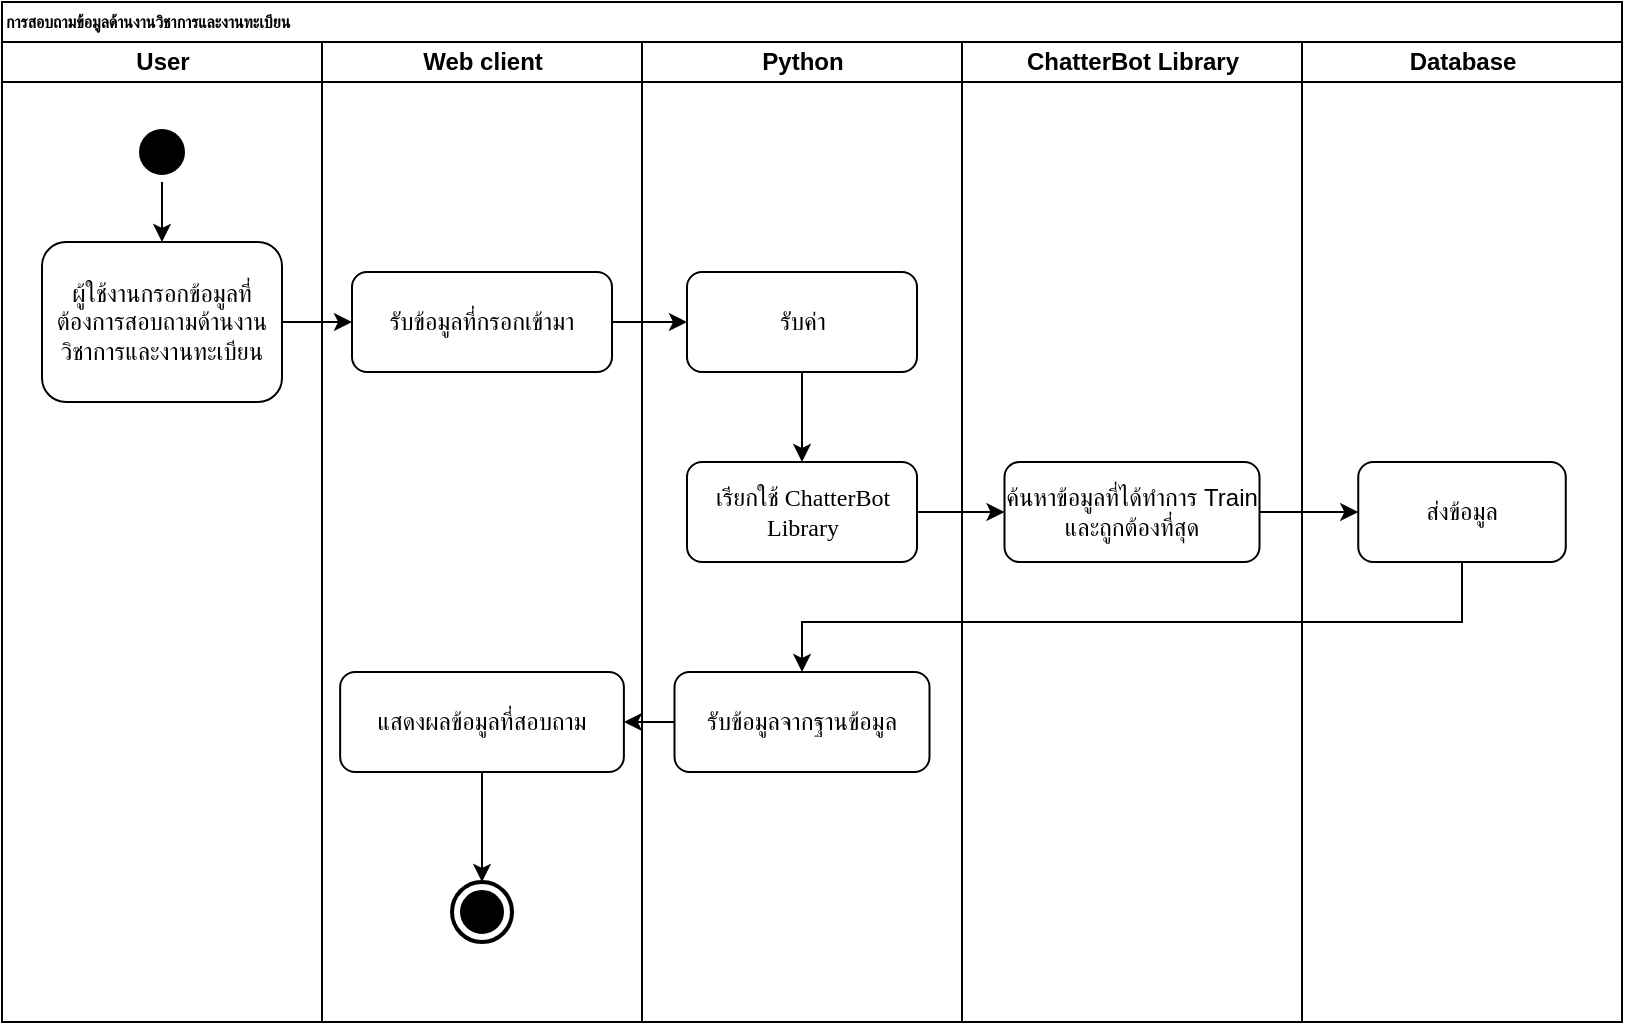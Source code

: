 <mxfile version="13.8.5" type="device" pages="6"><diagram name="Page-1" id="74e2e168-ea6b-b213-b513-2b3c1d86103e"><mxGraphModel dx="946" dy="614" grid="1" gridSize="10" guides="1" tooltips="1" connect="1" arrows="1" fold="1" page="1" pageScale="1" pageWidth="1100" pageHeight="850" background="#ffffff" math="0" shadow="0"><root><mxCell id="0"/><mxCell id="1" parent="0"/><mxCell id="77e6c97f196da883-1" value="การสอบถามข้อมูลด้านงานวิชาการและงานทะเบียน" style="swimlane;html=1;childLayout=stackLayout;startSize=20;rounded=0;shadow=0;labelBackgroundColor=none;strokeWidth=1;fontFamily=Verdana;fontSize=8;align=left;" parent="1" vertex="1"><mxGeometry x="70" y="40" width="810" height="510" as="geometry"/></mxCell><mxCell id="77e6c97f196da883-2" value="User" style="swimlane;html=1;startSize=20;" parent="77e6c97f196da883-1" vertex="1"><mxGeometry y="20" width="160" height="490" as="geometry"/></mxCell><mxCell id="0GF6bAsTkWx0TI34Dl2H-12" style="edgeStyle=orthogonalEdgeStyle;rounded=0;orthogonalLoop=1;jettySize=auto;html=1;exitX=0.5;exitY=1;exitDx=0;exitDy=0;entryX=0.5;entryY=0;entryDx=0;entryDy=0;strokeColor=#000000;" parent="77e6c97f196da883-2" source="0GF6bAsTkWx0TI34Dl2H-6" target="0GF6bAsTkWx0TI34Dl2H-11" edge="1"><mxGeometry relative="1" as="geometry"/></mxCell><mxCell id="0GF6bAsTkWx0TI34Dl2H-6" value="" style="ellipse;html=1;shape=startState;fillColor=#000000;" parent="77e6c97f196da883-2" vertex="1"><mxGeometry x="65" y="40" width="30" height="30" as="geometry"/></mxCell><mxCell id="0GF6bAsTkWx0TI34Dl2H-11" value="ผู้ใช้งานกรอกข้อมูลที่ต้องการสอบถามด้านงานวิชาการและงานทะเบียน" style="shape=rect;html=1;rounded=1;whiteSpace=wrap;align=center;strokeColor=#000000;" parent="77e6c97f196da883-2" vertex="1"><mxGeometry x="20" y="100" width="120" height="80" as="geometry"/></mxCell><mxCell id="107ba76e4e335f99-1" style="edgeStyle=orthogonalEdgeStyle;rounded=1;html=1;labelBackgroundColor=none;startArrow=none;startFill=0;startSize=5;endArrow=classicThin;endFill=1;endSize=5;jettySize=auto;orthogonalLoop=1;strokeWidth=1;fontFamily=Verdana;fontSize=8" parent="77e6c97f196da883-1" edge="1"><mxGeometry relative="1" as="geometry"><mxPoint x="670" y="450.0" as="targetPoint"/></mxGeometry></mxCell><mxCell id="77e6c97f196da883-3" value="Web client" style="swimlane;html=1;startSize=20;" parent="77e6c97f196da883-1" vertex="1"><mxGeometry x="160" y="20" width="160" height="490" as="geometry"/></mxCell><mxCell id="0GF6bAsTkWx0TI34Dl2H-28" value="รับข้อมูลที่กรอกเข้ามา" style="shape=rect;html=1;rounded=1;whiteSpace=wrap;align=center;strokeColor=#000000;" parent="77e6c97f196da883-3" vertex="1"><mxGeometry x="15" y="115" width="130" height="50" as="geometry"/></mxCell><mxCell id="0GF6bAsTkWx0TI34Dl2H-48" style="edgeStyle=orthogonalEdgeStyle;rounded=0;orthogonalLoop=1;jettySize=auto;html=1;exitX=0.5;exitY=1;exitDx=0;exitDy=0;entryX=0.5;entryY=0;entryDx=0;entryDy=0;entryPerimeter=0;strokeColor=#000000;" parent="77e6c97f196da883-3" source="0GF6bAsTkWx0TI34Dl2H-45" target="0GF6bAsTkWx0TI34Dl2H-47" edge="1"><mxGeometry relative="1" as="geometry"/></mxCell><mxCell id="0GF6bAsTkWx0TI34Dl2H-45" value="แสดงผลข้อมูลที่สอบถาม" style="shape=rect;html=1;rounded=1;whiteSpace=wrap;align=center;strokeColor=#000000;" parent="77e6c97f196da883-3" vertex="1"><mxGeometry x="9.07" y="315" width="141.87" height="50" as="geometry"/></mxCell><mxCell id="0GF6bAsTkWx0TI34Dl2H-47" value="" style="html=1;shape=mxgraph.sysml.actFinal;strokeWidth=2;verticalLabelPosition=bottom;verticalAlignment=top;" parent="77e6c97f196da883-3" vertex="1"><mxGeometry x="65" y="420" width="30" height="30" as="geometry"/></mxCell><mxCell id="77e6c97f196da883-4" value="Python" style="swimlane;html=1;startSize=20;" parent="77e6c97f196da883-1" vertex="1"><mxGeometry x="320" y="20" width="160" height="490" as="geometry"/></mxCell><mxCell id="77e6c97f196da883-29" style="edgeStyle=orthogonalEdgeStyle;rounded=1;html=1;labelBackgroundColor=none;startArrow=none;startFill=0;startSize=5;endArrow=classicThin;endFill=1;endSize=5;jettySize=auto;orthogonalLoop=1;strokeWidth=1;fontFamily=Verdana;fontSize=8" parent="77e6c97f196da883-4" edge="1"><mxGeometry relative="1" as="geometry"><mxPoint x="80.059" y="240.044" as="targetPoint"/></mxGeometry></mxCell><mxCell id="0GF6bAsTkWx0TI34Dl2H-30" value="&lt;font data-font-src=&quot;https://fonts.googleapis.com/css2?family=Sarabun&amp;amp;display=swap&quot; face=&quot;Times New Roman&quot;&gt;รับค่า&lt;/font&gt;" style="shape=rect;html=1;rounded=1;whiteSpace=wrap;align=center;strokeColor=#000000;" parent="77e6c97f196da883-4" vertex="1"><mxGeometry x="22.5" y="115" width="115" height="50" as="geometry"/></mxCell><mxCell id="0GF6bAsTkWx0TI34Dl2H-42" value="&lt;font data-font-src=&quot;https://fonts.googleapis.com/css2?family=Sarabun&amp;amp;display=swap&quot; face=&quot;Times New Roman&quot;&gt;เรียกใช้ ChatterBot Library&lt;/font&gt;" style="shape=rect;html=1;rounded=1;whiteSpace=wrap;align=center;strokeColor=#000000;" parent="77e6c97f196da883-4" vertex="1"><mxGeometry x="22.5" y="210" width="115" height="50" as="geometry"/></mxCell><mxCell id="0GF6bAsTkWx0TI34Dl2H-43" value="" style="edgeStyle=orthogonalEdgeStyle;rounded=0;orthogonalLoop=1;jettySize=auto;html=1;strokeColor=#000000;" parent="77e6c97f196da883-4" source="0GF6bAsTkWx0TI34Dl2H-30" target="0GF6bAsTkWx0TI34Dl2H-42" edge="1"><mxGeometry relative="1" as="geometry"/></mxCell><mxCell id="0GF6bAsTkWx0TI34Dl2H-40" value="รับข้อมูลจากฐานข้อมูล" style="shape=rect;html=1;rounded=1;whiteSpace=wrap;align=center;strokeColor=#000000;" parent="77e6c97f196da883-4" vertex="1"><mxGeometry x="16.25" y="315" width="127.5" height="50" as="geometry"/></mxCell><mxCell id="77e6c97f196da883-5" value="ChatterBot Library" style="swimlane;html=1;startSize=20;" parent="77e6c97f196da883-1" vertex="1"><mxGeometry x="480" y="20" width="170" height="490" as="geometry"/></mxCell><mxCell id="77e6c97f196da883-34" style="edgeStyle=orthogonalEdgeStyle;rounded=1;html=1;labelBackgroundColor=none;startArrow=none;startFill=0;startSize=5;endArrow=classicThin;endFill=1;endSize=5;jettySize=auto;orthogonalLoop=1;strokeColor=#000000;strokeWidth=1;fontFamily=Verdana;fontSize=8;fontColor=#000000;" parent="77e6c97f196da883-5" edge="1"><mxGeometry relative="1" as="geometry"><mxPoint x="80.059" y="320.044" as="targetPoint"/></mxGeometry></mxCell><mxCell id="77e6c97f196da883-35" style="edgeStyle=orthogonalEdgeStyle;rounded=1;html=1;labelBackgroundColor=none;startArrow=none;startFill=0;startSize=5;endArrow=classicThin;endFill=1;endSize=5;jettySize=auto;orthogonalLoop=1;strokeWidth=1;fontFamily=Verdana;fontSize=8" parent="77e6c97f196da883-5" edge="1"><mxGeometry relative="1" as="geometry"><mxPoint x="80.059" y="400" as="targetPoint"/></mxGeometry></mxCell><mxCell id="0GF6bAsTkWx0TI34Dl2H-36" value="ค้นหาข้อมูลที่ได้ทำการ Train และถูกต้องที่สุด" style="shape=rect;html=1;rounded=1;whiteSpace=wrap;align=center;strokeColor=#000000;" parent="77e6c97f196da883-5" vertex="1"><mxGeometry x="21.25" y="210" width="127.5" height="50" as="geometry"/></mxCell><mxCell id="77e6c97f196da883-6" value="Database" style="swimlane;html=1;startSize=20;" parent="77e6c97f196da883-1" vertex="1"><mxGeometry x="650" y="20" width="160" height="490" as="geometry"/></mxCell><mxCell id="77e6c97f196da883-37" style="edgeStyle=orthogonalEdgeStyle;rounded=1;html=1;labelBackgroundColor=none;startArrow=none;startFill=0;startSize=5;endArrow=classicThin;endFill=1;endSize=5;jettySize=auto;orthogonalLoop=1;strokeWidth=1;fontFamily=Verdana;fontSize=8" parent="77e6c97f196da883-6" edge="1"><mxGeometry relative="1" as="geometry"><mxPoint x="80.059" y="480" as="targetPoint"/></mxGeometry></mxCell><mxCell id="77e6c97f196da883-38" style="edgeStyle=orthogonalEdgeStyle;rounded=1;html=1;labelBackgroundColor=none;startArrow=none;startFill=0;startSize=5;endArrow=classicThin;endFill=1;endSize=5;jettySize=auto;orthogonalLoop=1;strokeWidth=1;fontFamily=Verdana;fontSize=8" parent="77e6c97f196da883-6" edge="1"><mxGeometry relative="1" as="geometry"><mxPoint x="80.059" y="560" as="targetPoint"/></mxGeometry></mxCell><mxCell id="0GF6bAsTkWx0TI34Dl2H-38" value="ส่งข้อมูล" style="shape=rect;html=1;rounded=1;whiteSpace=wrap;align=center;strokeColor=#000000;" parent="77e6c97f196da883-6" vertex="1"><mxGeometry x="28.13" y="210" width="103.75" height="50" as="geometry"/></mxCell><mxCell id="0GF6bAsTkWx0TI34Dl2H-29" style="edgeStyle=orthogonalEdgeStyle;rounded=0;orthogonalLoop=1;jettySize=auto;html=1;exitX=1;exitY=0.5;exitDx=0;exitDy=0;entryX=0;entryY=0.5;entryDx=0;entryDy=0;strokeColor=#000000;" parent="77e6c97f196da883-1" source="0GF6bAsTkWx0TI34Dl2H-11" target="0GF6bAsTkWx0TI34Dl2H-28" edge="1"><mxGeometry relative="1" as="geometry"/></mxCell><mxCell id="0GF6bAsTkWx0TI34Dl2H-31" style="edgeStyle=orthogonalEdgeStyle;rounded=0;orthogonalLoop=1;jettySize=auto;html=1;exitX=1;exitY=0.5;exitDx=0;exitDy=0;entryX=0;entryY=0.5;entryDx=0;entryDy=0;strokeColor=#000000;" parent="77e6c97f196da883-1" source="0GF6bAsTkWx0TI34Dl2H-28" target="0GF6bAsTkWx0TI34Dl2H-30" edge="1"><mxGeometry relative="1" as="geometry"/></mxCell><mxCell id="0GF6bAsTkWx0TI34Dl2H-39" value="" style="edgeStyle=orthogonalEdgeStyle;rounded=0;orthogonalLoop=1;jettySize=auto;html=1;strokeColor=#000000;" parent="77e6c97f196da883-1" source="0GF6bAsTkWx0TI34Dl2H-36" target="0GF6bAsTkWx0TI34Dl2H-38" edge="1"><mxGeometry relative="1" as="geometry"/></mxCell><mxCell id="0GF6bAsTkWx0TI34Dl2H-41" value="" style="edgeStyle=orthogonalEdgeStyle;rounded=0;orthogonalLoop=1;jettySize=auto;html=1;strokeColor=#000000;" parent="77e6c97f196da883-1" source="0GF6bAsTkWx0TI34Dl2H-38" target="0GF6bAsTkWx0TI34Dl2H-40" edge="1"><mxGeometry relative="1" as="geometry"><Array as="points"><mxPoint x="730" y="310"/><mxPoint x="400" y="310"/></Array></mxGeometry></mxCell><mxCell id="0GF6bAsTkWx0TI34Dl2H-44" style="edgeStyle=orthogonalEdgeStyle;rounded=0;orthogonalLoop=1;jettySize=auto;html=1;exitX=1;exitY=0.5;exitDx=0;exitDy=0;entryX=0;entryY=0.5;entryDx=0;entryDy=0;strokeColor=#000000;" parent="77e6c97f196da883-1" source="0GF6bAsTkWx0TI34Dl2H-42" target="0GF6bAsTkWx0TI34Dl2H-36" edge="1"><mxGeometry relative="1" as="geometry"/></mxCell><mxCell id="0GF6bAsTkWx0TI34Dl2H-46" value="" style="edgeStyle=orthogonalEdgeStyle;rounded=0;orthogonalLoop=1;jettySize=auto;html=1;strokeColor=#000000;" parent="77e6c97f196da883-1" source="0GF6bAsTkWx0TI34Dl2H-40" target="0GF6bAsTkWx0TI34Dl2H-45" edge="1"><mxGeometry relative="1" as="geometry"/></mxCell></root></mxGraphModel></diagram><diagram id="v52P_G7o3WI93Jxkia80" name="Page-2"><mxGraphModel dx="946" dy="614" grid="1" gridSize="10" guides="1" tooltips="1" connect="1" arrows="1" fold="1" page="1" pageScale="1" pageWidth="827" pageHeight="1169" math="0" shadow="0"><root><mxCell id="EnSozsuTcGHLF4de4KdT-0"/><mxCell id="EnSozsuTcGHLF4de4KdT-1" parent="EnSozsuTcGHLF4de4KdT-0"/><mxCell id="KSJIZJMbR8kaX-wd4w_R-0" value="การเข้าสู่ระบบของผู้ดูแลระบบ" style="swimlane;html=1;childLayout=stackLayout;startSize=20;rounded=0;shadow=0;labelBackgroundColor=none;strokeWidth=1;fontFamily=Verdana;fontSize=8;align=left;" parent="EnSozsuTcGHLF4de4KdT-1" vertex="1"><mxGeometry x="70" y="40" width="510" height="510" as="geometry"/></mxCell><mxCell id="KSJIZJMbR8kaX-wd4w_R-1" value="Admin" style="swimlane;html=1;startSize=20;" parent="KSJIZJMbR8kaX-wd4w_R-0" vertex="1"><mxGeometry y="20" width="160" height="490" as="geometry"/></mxCell><mxCell id="KSJIZJMbR8kaX-wd4w_R-2" style="edgeStyle=orthogonalEdgeStyle;rounded=0;orthogonalLoop=1;jettySize=auto;html=1;exitX=0.5;exitY=1;exitDx=0;exitDy=0;entryX=0.5;entryY=0;entryDx=0;entryDy=0;strokeColor=#000000;" parent="KSJIZJMbR8kaX-wd4w_R-1" source="KSJIZJMbR8kaX-wd4w_R-3" target="KSJIZJMbR8kaX-wd4w_R-4" edge="1"><mxGeometry relative="1" as="geometry"/></mxCell><mxCell id="KSJIZJMbR8kaX-wd4w_R-3" value="" style="ellipse;html=1;shape=startState;fillColor=#000000;" parent="KSJIZJMbR8kaX-wd4w_R-1" vertex="1"><mxGeometry x="65" y="40" width="30" height="30" as="geometry"/></mxCell><mxCell id="KSJIZJMbR8kaX-wd4w_R-4" value="ผู้ดูแลระบบกรอกชื่อผู้ใช้และรหัสผ่าน" style="shape=rect;html=1;rounded=1;whiteSpace=wrap;align=center;strokeColor=#000000;" parent="KSJIZJMbR8kaX-wd4w_R-1" vertex="1"><mxGeometry x="20" y="100" width="120" height="60" as="geometry"/></mxCell><mxCell id="KSJIZJMbR8kaX-wd4w_R-40" value="กดปุ่มเข้าสู่ระบบ" style="shape=rect;html=1;rounded=1;whiteSpace=wrap;align=center;strokeColor=#000000;" parent="KSJIZJMbR8kaX-wd4w_R-1" vertex="1"><mxGeometry x="20" y="200" width="120" height="60" as="geometry"/></mxCell><mxCell id="KSJIZJMbR8kaX-wd4w_R-41" value="" style="edgeStyle=orthogonalEdgeStyle;rounded=0;orthogonalLoop=1;jettySize=auto;html=1;strokeColor=#000000;" parent="KSJIZJMbR8kaX-wd4w_R-1" source="KSJIZJMbR8kaX-wd4w_R-4" target="KSJIZJMbR8kaX-wd4w_R-40" edge="1"><mxGeometry relative="1" as="geometry"/></mxCell><mxCell id="KSJIZJMbR8kaX-wd4w_R-5" style="edgeStyle=orthogonalEdgeStyle;rounded=1;html=1;labelBackgroundColor=none;startArrow=none;startFill=0;startSize=5;endArrow=classicThin;endFill=1;endSize=5;jettySize=auto;orthogonalLoop=1;strokeWidth=1;fontFamily=Verdana;fontSize=8" parent="KSJIZJMbR8kaX-wd4w_R-0" edge="1"><mxGeometry relative="1" as="geometry"><mxPoint x="670" y="450.0" as="targetPoint"/></mxGeometry></mxCell><mxCell id="KSJIZJMbR8kaX-wd4w_R-6" value="Web client" style="swimlane;html=1;startSize=20;" parent="KSJIZJMbR8kaX-wd4w_R-0" vertex="1"><mxGeometry x="160" y="20" width="180" height="490" as="geometry"/></mxCell><mxCell id="KSJIZJMbR8kaX-wd4w_R-36" value="รับข้อมูลที่กรอกเข้ามา" style="shape=rect;html=1;rounded=1;whiteSpace=wrap;align=center;strokeColor=#000000;" parent="KSJIZJMbR8kaX-wd4w_R-6" vertex="1"><mxGeometry x="35" y="205" width="120" height="50" as="geometry"/></mxCell><mxCell id="KSJIZJMbR8kaX-wd4w_R-50" style="edgeStyle=orthogonalEdgeStyle;rounded=0;orthogonalLoop=1;jettySize=auto;html=1;exitX=0.5;exitY=1;exitDx=0;exitDy=0;entryX=0.5;entryY=0;entryDx=0;entryDy=0;entryPerimeter=0;strokeColor=#000000;" parent="KSJIZJMbR8kaX-wd4w_R-6" source="KSJIZJMbR8kaX-wd4w_R-47" target="KSJIZJMbR8kaX-wd4w_R-49" edge="1"><mxGeometry relative="1" as="geometry"/></mxCell><mxCell id="KSJIZJMbR8kaX-wd4w_R-47" value="นำผู้ดูแลระบบเข้าสู่ระบบการจัดการข้อมูลแชตบอท" style="shape=rect;html=1;rounded=1;whiteSpace=wrap;align=center;strokeColor=#000000;" parent="KSJIZJMbR8kaX-wd4w_R-6" vertex="1"><mxGeometry x="30" y="320" width="120" height="70" as="geometry"/></mxCell><mxCell id="KSJIZJMbR8kaX-wd4w_R-49" value="" style="html=1;shape=mxgraph.sysml.actFinal;strokeWidth=2;verticalLabelPosition=bottom;verticalAlignment=top;" parent="KSJIZJMbR8kaX-wd4w_R-6" vertex="1"><mxGeometry x="75" y="430" width="30" height="30" as="geometry"/></mxCell><mxCell id="KSJIZJMbR8kaX-wd4w_R-11" value="Python" style="swimlane;html=1;startSize=20;" parent="KSJIZJMbR8kaX-wd4w_R-0" vertex="1"><mxGeometry x="340" y="20" width="170" height="490" as="geometry"/></mxCell><mxCell id="KSJIZJMbR8kaX-wd4w_R-12" style="edgeStyle=orthogonalEdgeStyle;rounded=1;html=1;labelBackgroundColor=none;startArrow=none;startFill=0;startSize=5;endArrow=classicThin;endFill=1;endSize=5;jettySize=auto;orthogonalLoop=1;strokeWidth=1;fontFamily=Verdana;fontSize=8" parent="KSJIZJMbR8kaX-wd4w_R-11" edge="1"><mxGeometry relative="1" as="geometry"><mxPoint x="80.059" y="240.044" as="targetPoint"/></mxGeometry></mxCell><mxCell id="KSJIZJMbR8kaX-wd4w_R-15" value="" style="edgeStyle=orthogonalEdgeStyle;rounded=0;orthogonalLoop=1;jettySize=auto;html=1;strokeColor=#000000;" parent="KSJIZJMbR8kaX-wd4w_R-11" edge="1"><mxGeometry relative="1" as="geometry"><mxPoint x="80" y="210" as="targetPoint"/></mxGeometry></mxCell><mxCell id="KSJIZJMbR8kaX-wd4w_R-38" value="ตรวจสอบชื่อผู้ใช้งานและรหัสผ่าน" style="shape=rect;html=1;rounded=1;whiteSpace=wrap;align=center;strokeColor=#000000;" parent="KSJIZJMbR8kaX-wd4w_R-11" vertex="1"><mxGeometry x="25" y="205" width="120" height="50" as="geometry"/></mxCell><mxCell id="KSJIZJMbR8kaX-wd4w_R-43" value="" style="shape=rhombus;html=1;verticalLabelPosition=bottom;verticalAlignment=top;strokeColor=#000000;" parent="KSJIZJMbR8kaX-wd4w_R-11" vertex="1"><mxGeometry x="65" y="280" width="40" height="40" as="geometry"/></mxCell><mxCell id="KSJIZJMbR8kaX-wd4w_R-44" value="" style="edgeStyle=elbowEdgeStyle;html=1;elbow=horizontal;align=right;verticalAlign=bottom;endArrow=none;rounded=0;labelBackgroundColor=none;startArrow=open;startSize=12;strokeColor=#000000;entryX=0.5;entryY=1;entryDx=0;entryDy=0;" parent="KSJIZJMbR8kaX-wd4w_R-11" source="KSJIZJMbR8kaX-wd4w_R-43" target="KSJIZJMbR8kaX-wd4w_R-38" edge="1"><mxGeometry relative="1" as="geometry"><mxPoint x="85" y="260" as="targetPoint"/></mxGeometry></mxCell><mxCell id="KSJIZJMbR8kaX-wd4w_R-26" style="edgeStyle=orthogonalEdgeStyle;rounded=0;orthogonalLoop=1;jettySize=auto;html=1;exitX=1;exitY=0.5;exitDx=0;exitDy=0;entryX=0;entryY=0.5;entryDx=0;entryDy=0;strokeColor=#000000;" parent="KSJIZJMbR8kaX-wd4w_R-0" edge="1"><mxGeometry relative="1" as="geometry"><mxPoint x="342.5" y="160" as="targetPoint"/></mxGeometry></mxCell><mxCell id="KSJIZJMbR8kaX-wd4w_R-30" value="" style="edgeStyle=orthogonalEdgeStyle;rounded=0;orthogonalLoop=1;jettySize=auto;html=1;strokeColor=#000000;" parent="KSJIZJMbR8kaX-wd4w_R-0" edge="1"><mxGeometry relative="1" as="geometry"><mxPoint x="310.94" y="360" as="targetPoint"/></mxGeometry></mxCell><mxCell id="KSJIZJMbR8kaX-wd4w_R-39" value="" style="edgeStyle=orthogonalEdgeStyle;rounded=0;orthogonalLoop=1;jettySize=auto;html=1;strokeColor=#000000;" parent="KSJIZJMbR8kaX-wd4w_R-0" source="KSJIZJMbR8kaX-wd4w_R-36" target="KSJIZJMbR8kaX-wd4w_R-38" edge="1"><mxGeometry relative="1" as="geometry"/></mxCell><mxCell id="KSJIZJMbR8kaX-wd4w_R-42" style="edgeStyle=orthogonalEdgeStyle;rounded=0;orthogonalLoop=1;jettySize=auto;html=1;exitX=1;exitY=0.5;exitDx=0;exitDy=0;entryX=0;entryY=0.5;entryDx=0;entryDy=0;strokeColor=#000000;" parent="KSJIZJMbR8kaX-wd4w_R-0" source="KSJIZJMbR8kaX-wd4w_R-40" target="KSJIZJMbR8kaX-wd4w_R-36" edge="1"><mxGeometry relative="1" as="geometry"/></mxCell><mxCell id="KSJIZJMbR8kaX-wd4w_R-46" value="ข้อมูลผิด" style="edgeStyle=elbowEdgeStyle;html=1;elbow=vertical;verticalAlign=bottom;endArrow=open;rounded=0;labelBackgroundColor=none;endSize=12;strokeColor=#000000;entryX=1;entryY=0.5;entryDx=0;entryDy=0;" parent="KSJIZJMbR8kaX-wd4w_R-0" source="KSJIZJMbR8kaX-wd4w_R-43" target="KSJIZJMbR8kaX-wd4w_R-4" edge="1"><mxGeometry relative="1" as="geometry"><mxPoint x="325" y="340" as="targetPoint"/><Array as="points"><mxPoint x="500" y="240"/><mxPoint x="290" y="160"/></Array></mxGeometry></mxCell><mxCell id="KSJIZJMbR8kaX-wd4w_R-45" value="ข้อมูลถูกต้อง" style="edgeStyle=elbowEdgeStyle;html=1;elbow=vertical;verticalAlign=bottom;endArrow=open;rounded=0;labelBackgroundColor=none;endSize=12;strokeColor=#000000;entryX=0.5;entryY=0;entryDx=0;entryDy=0;exitX=0;exitY=0.5;exitDx=0;exitDy=0;" parent="KSJIZJMbR8kaX-wd4w_R-0" source="KSJIZJMbR8kaX-wd4w_R-43" target="KSJIZJMbR8kaX-wd4w_R-47" edge="1"><mxGeometry relative="1" as="geometry"><mxPoint x="250" y="380" as="targetPoint"/><Array as="points"><mxPoint x="330" y="320"/></Array></mxGeometry></mxCell></root></mxGraphModel></diagram><diagram id="7P52_7upGbfvgN9EULzw" name="Page-3"><mxGraphModel dx="946" dy="614" grid="1" gridSize="10" guides="1" tooltips="1" connect="1" arrows="1" fold="1" page="1" pageScale="1" pageWidth="827" pageHeight="1169" math="0" shadow="0"><root><mxCell id="xlRpXLCxDNst__ZJOABa-0"/><mxCell id="xlRpXLCxDNst__ZJOABa-1" parent="xlRpXLCxDNst__ZJOABa-0"/><mxCell id="HlXwgPEzBkZ6b3DCnscF-0" value="การดูข้อมูลทั้งหมดของแชตบอท" style="swimlane;html=1;childLayout=stackLayout;startSize=20;rounded=0;shadow=0;labelBackgroundColor=none;strokeWidth=1;fontFamily=Verdana;fontSize=8;align=left;" parent="xlRpXLCxDNst__ZJOABa-1" vertex="1"><mxGeometry x="70" y="40" width="677.5" height="400" as="geometry"/></mxCell><mxCell id="HlXwgPEzBkZ6b3DCnscF-1" value="Admin" style="swimlane;html=1;startSize=20;" parent="HlXwgPEzBkZ6b3DCnscF-0" vertex="1"><mxGeometry y="20" width="160" height="380" as="geometry"/></mxCell><mxCell id="HlXwgPEzBkZ6b3DCnscF-2" style="edgeStyle=orthogonalEdgeStyle;rounded=0;orthogonalLoop=1;jettySize=auto;html=1;exitX=0.5;exitY=1;exitDx=0;exitDy=0;entryX=0.5;entryY=0;entryDx=0;entryDy=0;strokeColor=#000000;" parent="HlXwgPEzBkZ6b3DCnscF-1" source="HlXwgPEzBkZ6b3DCnscF-3" target="HlXwgPEzBkZ6b3DCnscF-4" edge="1"><mxGeometry relative="1" as="geometry"/></mxCell><mxCell id="HlXwgPEzBkZ6b3DCnscF-3" value="" style="ellipse;html=1;shape=startState;fillColor=#000000;" parent="HlXwgPEzBkZ6b3DCnscF-1" vertex="1"><mxGeometry x="65" y="40" width="30" height="30" as="geometry"/></mxCell><mxCell id="HlXwgPEzBkZ6b3DCnscF-4" value="ผู้ดูแลระบบกดปุ่มเข้าสู่หน้าข้อมูลทั้งหมดของแชตบอท" style="shape=rect;html=1;rounded=1;whiteSpace=wrap;align=center;strokeColor=#000000;" parent="HlXwgPEzBkZ6b3DCnscF-1" vertex="1"><mxGeometry x="20" y="100" width="120" height="80" as="geometry"/></mxCell><mxCell id="HlXwgPEzBkZ6b3DCnscF-5" style="edgeStyle=orthogonalEdgeStyle;rounded=1;html=1;labelBackgroundColor=none;startArrow=none;startFill=0;startSize=5;endArrow=classicThin;endFill=1;endSize=5;jettySize=auto;orthogonalLoop=1;strokeWidth=1;fontFamily=Verdana;fontSize=8" parent="HlXwgPEzBkZ6b3DCnscF-0" edge="1"><mxGeometry relative="1" as="geometry"><mxPoint x="670" y="450.0" as="targetPoint"/></mxGeometry></mxCell><mxCell id="HlXwgPEzBkZ6b3DCnscF-6" value="Web client" style="swimlane;html=1;startSize=20;" parent="HlXwgPEzBkZ6b3DCnscF-0" vertex="1"><mxGeometry x="160" y="20" width="170" height="380" as="geometry"/></mxCell><mxCell id="V9cOdJTwK1Zbmah2Zc9n-0" value="รับค่าปุ่มกดเพื่อไปยังหน้าข้อมูลของแชตบอท" style="shape=rect;html=1;rounded=1;whiteSpace=wrap;align=center;strokeColor=#000000;" parent="HlXwgPEzBkZ6b3DCnscF-6" vertex="1"><mxGeometry x="25" y="100" width="120" height="80" as="geometry"/></mxCell><mxCell id="n4FJAWGJJBH5xz-PwQbh-11" style="edgeStyle=orthogonalEdgeStyle;rounded=0;orthogonalLoop=1;jettySize=auto;html=1;exitX=0.5;exitY=1;exitDx=0;exitDy=0;entryX=0.5;entryY=0;entryDx=0;entryDy=0;entryPerimeter=0;strokeColor=#000000;" parent="HlXwgPEzBkZ6b3DCnscF-6" source="n4FJAWGJJBH5xz-PwQbh-8" target="n4FJAWGJJBH5xz-PwQbh-10" edge="1"><mxGeometry relative="1" as="geometry"/></mxCell><mxCell id="n4FJAWGJJBH5xz-PwQbh-8" value="แสดงผลข้อมูลทั้งหมดของแชตบอท" style="shape=rect;html=1;rounded=1;whiteSpace=wrap;align=center;strokeColor=#000000;" parent="HlXwgPEzBkZ6b3DCnscF-6" vertex="1"><mxGeometry x="21.88" y="220" width="126.25" height="50" as="geometry"/></mxCell><mxCell id="n4FJAWGJJBH5xz-PwQbh-10" value="" style="html=1;shape=mxgraph.sysml.actFinal;strokeWidth=2;verticalLabelPosition=bottom;verticalAlignment=top;" parent="HlXwgPEzBkZ6b3DCnscF-6" vertex="1"><mxGeometry x="70" y="330" width="30" height="30" as="geometry"/></mxCell><mxCell id="HlXwgPEzBkZ6b3DCnscF-11" value="Python" style="swimlane;html=1;startSize=20;" parent="HlXwgPEzBkZ6b3DCnscF-0" vertex="1"><mxGeometry x="330" y="20" width="175" height="380" as="geometry"/></mxCell><mxCell id="HlXwgPEzBkZ6b3DCnscF-12" style="edgeStyle=orthogonalEdgeStyle;rounded=1;html=1;labelBackgroundColor=none;startArrow=none;startFill=0;startSize=5;endArrow=classicThin;endFill=1;endSize=5;jettySize=auto;orthogonalLoop=1;strokeWidth=1;fontFamily=Verdana;fontSize=8" parent="HlXwgPEzBkZ6b3DCnscF-11" edge="1"><mxGeometry relative="1" as="geometry"><mxPoint x="80.059" y="240.044" as="targetPoint"/></mxGeometry></mxCell><mxCell id="HlXwgPEzBkZ6b3DCnscF-15" value="" style="edgeStyle=orthogonalEdgeStyle;rounded=0;orthogonalLoop=1;jettySize=auto;html=1;strokeColor=#000000;" parent="HlXwgPEzBkZ6b3DCnscF-11" edge="1"><mxGeometry relative="1" as="geometry"><mxPoint x="80" y="165" as="sourcePoint"/></mxGeometry></mxCell><mxCell id="n4FJAWGJJBH5xz-PwQbh-2" value="เรียกใช้ฐานข้อมูล" style="shape=rect;html=1;rounded=1;whiteSpace=wrap;align=center;strokeColor=#000000;" parent="HlXwgPEzBkZ6b3DCnscF-11" vertex="1"><mxGeometry x="27.5" y="115" width="120" height="50" as="geometry"/></mxCell><mxCell id="n4FJAWGJJBH5xz-PwQbh-6" value="รับค่าข้อมูลจากฐานข้อมูล" style="shape=rect;html=1;rounded=1;whiteSpace=wrap;align=center;strokeColor=#000000;" parent="HlXwgPEzBkZ6b3DCnscF-11" vertex="1"><mxGeometry x="16.25" y="220" width="142.5" height="50" as="geometry"/></mxCell><mxCell id="HlXwgPEzBkZ6b3DCnscF-21" value="Database" style="swimlane;html=1;startSize=20;" parent="HlXwgPEzBkZ6b3DCnscF-0" vertex="1"><mxGeometry x="505" y="20" width="172.5" height="380" as="geometry"/></mxCell><mxCell id="HlXwgPEzBkZ6b3DCnscF-22" style="edgeStyle=orthogonalEdgeStyle;rounded=1;html=1;labelBackgroundColor=none;startArrow=none;startFill=0;startSize=5;endArrow=classicThin;endFill=1;endSize=5;jettySize=auto;orthogonalLoop=1;strokeWidth=1;fontFamily=Verdana;fontSize=8" parent="HlXwgPEzBkZ6b3DCnscF-21" edge="1"><mxGeometry relative="1" as="geometry"><mxPoint x="80.059" y="480" as="targetPoint"/></mxGeometry></mxCell><mxCell id="HlXwgPEzBkZ6b3DCnscF-23" style="edgeStyle=orthogonalEdgeStyle;rounded=1;html=1;labelBackgroundColor=none;startArrow=none;startFill=0;startSize=5;endArrow=classicThin;endFill=1;endSize=5;jettySize=auto;orthogonalLoop=1;strokeWidth=1;fontFamily=Verdana;fontSize=8" parent="HlXwgPEzBkZ6b3DCnscF-21" edge="1"><mxGeometry relative="1" as="geometry"><mxPoint x="80.059" y="560" as="targetPoint"/></mxGeometry></mxCell><mxCell id="n4FJAWGJJBH5xz-PwQbh-4" value="ส่งข้อมูลทั้งหมดจากฐานข้อมูล" style="shape=rect;html=1;rounded=1;whiteSpace=wrap;align=center;strokeColor=#000000;" parent="HlXwgPEzBkZ6b3DCnscF-21" vertex="1"><mxGeometry x="24.38" y="110" width="123.75" height="60" as="geometry"/></mxCell><mxCell id="HlXwgPEzBkZ6b3DCnscF-26" style="edgeStyle=orthogonalEdgeStyle;rounded=0;orthogonalLoop=1;jettySize=auto;html=1;exitX=1;exitY=0.5;exitDx=0;exitDy=0;entryX=0;entryY=0.5;entryDx=0;entryDy=0;strokeColor=#000000;" parent="HlXwgPEzBkZ6b3DCnscF-0" edge="1"><mxGeometry relative="1" as="geometry"><mxPoint x="305" y="160" as="sourcePoint"/></mxGeometry></mxCell><mxCell id="HlXwgPEzBkZ6b3DCnscF-28" value="" style="edgeStyle=orthogonalEdgeStyle;rounded=0;orthogonalLoop=1;jettySize=auto;html=1;strokeColor=#000000;" parent="HlXwgPEzBkZ6b3DCnscF-0" edge="1"><mxGeometry relative="1" as="geometry"><Array as="points"><mxPoint x="560" y="310"/><mxPoint x="400" y="310"/></Array><mxPoint x="560" y="280" as="sourcePoint"/></mxGeometry></mxCell><mxCell id="HlXwgPEzBkZ6b3DCnscF-30" value="" style="edgeStyle=orthogonalEdgeStyle;rounded=0;orthogonalLoop=1;jettySize=auto;html=1;strokeColor=#000000;" parent="HlXwgPEzBkZ6b3DCnscF-0" edge="1"><mxGeometry relative="1" as="geometry"><mxPoint x="336.25" y="360" as="sourcePoint"/></mxGeometry></mxCell><mxCell id="V9cOdJTwK1Zbmah2Zc9n-1" value="" style="edgeStyle=orthogonalEdgeStyle;rounded=0;orthogonalLoop=1;jettySize=auto;html=1;strokeColor=#000000;" parent="HlXwgPEzBkZ6b3DCnscF-0" source="HlXwgPEzBkZ6b3DCnscF-4" target="V9cOdJTwK1Zbmah2Zc9n-0" edge="1"><mxGeometry relative="1" as="geometry"/></mxCell><mxCell id="n4FJAWGJJBH5xz-PwQbh-3" value="" style="edgeStyle=orthogonalEdgeStyle;rounded=0;orthogonalLoop=1;jettySize=auto;html=1;strokeColor=#000000;" parent="HlXwgPEzBkZ6b3DCnscF-0" source="V9cOdJTwK1Zbmah2Zc9n-0" target="n4FJAWGJJBH5xz-PwQbh-2" edge="1"><mxGeometry relative="1" as="geometry"/></mxCell><mxCell id="n4FJAWGJJBH5xz-PwQbh-5" value="" style="edgeStyle=orthogonalEdgeStyle;rounded=0;orthogonalLoop=1;jettySize=auto;html=1;strokeColor=#000000;" parent="HlXwgPEzBkZ6b3DCnscF-0" source="n4FJAWGJJBH5xz-PwQbh-2" target="n4FJAWGJJBH5xz-PwQbh-4" edge="1"><mxGeometry relative="1" as="geometry"/></mxCell><mxCell id="n4FJAWGJJBH5xz-PwQbh-7" value="" style="edgeStyle=orthogonalEdgeStyle;rounded=0;orthogonalLoop=1;jettySize=auto;html=1;strokeColor=#000000;" parent="HlXwgPEzBkZ6b3DCnscF-0" source="n4FJAWGJJBH5xz-PwQbh-4" target="n4FJAWGJJBH5xz-PwQbh-6" edge="1"><mxGeometry relative="1" as="geometry"><Array as="points"><mxPoint x="591" y="220"/><mxPoint x="418" y="220"/></Array></mxGeometry></mxCell><mxCell id="n4FJAWGJJBH5xz-PwQbh-9" value="" style="edgeStyle=orthogonalEdgeStyle;rounded=0;orthogonalLoop=1;jettySize=auto;html=1;strokeColor=#000000;" parent="HlXwgPEzBkZ6b3DCnscF-0" source="n4FJAWGJJBH5xz-PwQbh-6" target="n4FJAWGJJBH5xz-PwQbh-8" edge="1"><mxGeometry relative="1" as="geometry"/></mxCell></root></mxGraphModel></diagram><diagram id="OdC8las71Cxxg3j6oYHM" name="Page-4"><mxGraphModel dx="946" dy="614" grid="1" gridSize="10" guides="1" tooltips="1" connect="1" arrows="1" fold="1" page="1" pageScale="1" pageWidth="827" pageHeight="1169" math="0" shadow="0"><root><mxCell id="zGi8OhcVOea31ZajphAy-0"/><mxCell id="zGi8OhcVOea31ZajphAy-1" parent="zGi8OhcVOea31ZajphAy-0"/><mxCell id="61FDRFRz527lFUidA0LQ-0" value="การเพิ่มข้อมูลของแชตบอท" style="swimlane;html=1;childLayout=stackLayout;startSize=20;rounded=0;shadow=0;labelBackgroundColor=none;strokeWidth=1;fontFamily=Verdana;fontSize=8;align=left;" parent="zGi8OhcVOea31ZajphAy-1" vertex="1"><mxGeometry x="70" y="40" width="707.5" height="890" as="geometry"/></mxCell><mxCell id="61FDRFRz527lFUidA0LQ-5" style="edgeStyle=orthogonalEdgeStyle;rounded=1;html=1;labelBackgroundColor=none;startArrow=none;startFill=0;startSize=5;endArrow=classicThin;endFill=1;endSize=5;jettySize=auto;orthogonalLoop=1;strokeWidth=1;fontFamily=Verdana;fontSize=8" parent="61FDRFRz527lFUidA0LQ-0" edge="1"><mxGeometry relative="1" as="geometry"><mxPoint x="670" y="450.0" as="targetPoint"/></mxGeometry></mxCell><mxCell id="61FDRFRz527lFUidA0LQ-1" value="Admin" style="swimlane;html=1;startSize=20;" parent="61FDRFRz527lFUidA0LQ-0" vertex="1"><mxGeometry y="20" width="180" height="870" as="geometry"/></mxCell><mxCell id="61FDRFRz527lFUidA0LQ-2" style="edgeStyle=orthogonalEdgeStyle;rounded=0;orthogonalLoop=1;jettySize=auto;html=1;exitX=0.5;exitY=1;exitDx=0;exitDy=0;entryX=0.5;entryY=0;entryDx=0;entryDy=0;strokeColor=#000000;" parent="61FDRFRz527lFUidA0LQ-1" source="61FDRFRz527lFUidA0LQ-3" target="61FDRFRz527lFUidA0LQ-4" edge="1"><mxGeometry relative="1" as="geometry"/></mxCell><mxCell id="61FDRFRz527lFUidA0LQ-3" value="" style="ellipse;html=1;shape=startState;fillColor=#000000;" parent="61FDRFRz527lFUidA0LQ-1" vertex="1"><mxGeometry x="75" y="40" width="30" height="30" as="geometry"/></mxCell><mxCell id="61FDRFRz527lFUidA0LQ-4" value="ผู้ดูแลระบบกดปุ่มเข้าสู่หน้าเพิ่มข้อมูลของแชตบอท" style="shape=rect;html=1;rounded=1;whiteSpace=wrap;align=center;strokeColor=#000000;" parent="61FDRFRz527lFUidA0LQ-1" vertex="1"><mxGeometry x="35" y="100" width="110" height="80" as="geometry"/></mxCell><mxCell id="p7nE2kj6uXiL3YYw2MZG-0" value="กรอกข้อมูลต่าง ๆ ที่ต้องเพิ่มให้กับแชตบอท" style="whiteSpace=wrap;html=1;rounded=1;" parent="61FDRFRz527lFUidA0LQ-1" vertex="1"><mxGeometry x="30" y="220" width="120" height="60" as="geometry"/></mxCell><mxCell id="JXOe3BwfZHYzkoWeSzhq-0" value="กดปุ่มยืนยัน การเพิ่มข้อมูล" style="whiteSpace=wrap;html=1;rounded=1;" parent="61FDRFRz527lFUidA0LQ-1" vertex="1"><mxGeometry x="30" y="310" width="120" height="60" as="geometry"/></mxCell><mxCell id="JXOe3BwfZHYzkoWeSzhq-1" value="" style="edgeStyle=orthogonalEdgeStyle;rounded=0;orthogonalLoop=1;jettySize=auto;html=1;strokeColor=#000000;" parent="61FDRFRz527lFUidA0LQ-1" source="p7nE2kj6uXiL3YYw2MZG-0" target="JXOe3BwfZHYzkoWeSzhq-0" edge="1"><mxGeometry relative="1" as="geometry"/></mxCell><mxCell id="61FDRFRz527lFUidA0LQ-6" value="Web client" style="swimlane;html=1;startSize=20;" parent="61FDRFRz527lFUidA0LQ-0" vertex="1"><mxGeometry x="180" y="20" width="180" height="870" as="geometry"/></mxCell><mxCell id="I2xpFFGLOS_aDHtbPmft-0" value="แสดงหน้าเพิ่มข้อมูลของแชตบอท" style="whiteSpace=wrap;html=1;rounded=1;" parent="61FDRFRz527lFUidA0LQ-6" vertex="1"><mxGeometry x="25" y="110" width="120" height="60" as="geometry"/></mxCell><mxCell id="aN_qae2Fr94xIQWz-myu-0" value="รับข้อมูลที่กรอกเข้ามา" style="whiteSpace=wrap;html=1;rounded=1;" parent="61FDRFRz527lFUidA0LQ-6" vertex="1"><mxGeometry x="30" y="310" width="120" height="60" as="geometry"/></mxCell><mxCell id="TGo0Gytp0VMOYHqnCfnz-0" value="แสดงผลการบันทึกผิดพลาด" style="whiteSpace=wrap;html=1;rounded=1;" parent="61FDRFRz527lFUidA0LQ-6" vertex="1"><mxGeometry x="30" y="450" width="120" height="60" as="geometry"/></mxCell><mxCell id="iOwTB2vewhgnckbYSvw1-8" style="edgeStyle=orthogonalEdgeStyle;rounded=0;orthogonalLoop=1;jettySize=auto;html=1;exitX=0.5;exitY=1;exitDx=0;exitDy=0;entryX=0.5;entryY=0;entryDx=0;entryDy=0;entryPerimeter=0;strokeColor=#000000;" parent="61FDRFRz527lFUidA0LQ-6" source="iOwTB2vewhgnckbYSvw1-5" target="iOwTB2vewhgnckbYSvw1-7" edge="1"><mxGeometry relative="1" as="geometry"/></mxCell><mxCell id="iOwTB2vewhgnckbYSvw1-5" value="แสดงผลการเพิ่มข้อมูลเสร็จสิ้น" style="whiteSpace=wrap;html=1;rounded=1;" parent="61FDRFRz527lFUidA0LQ-6" vertex="1"><mxGeometry x="30" y="700" width="120" height="60" as="geometry"/></mxCell><mxCell id="iOwTB2vewhgnckbYSvw1-7" value="" style="html=1;shape=mxgraph.sysml.actFinal;strokeWidth=2;verticalLabelPosition=bottom;verticalAlignment=top;" parent="61FDRFRz527lFUidA0LQ-6" vertex="1"><mxGeometry x="75" y="810" width="30" height="30" as="geometry"/></mxCell><mxCell id="61FDRFRz527lFUidA0LQ-11" value="Python" style="swimlane;html=1;startSize=20;" parent="61FDRFRz527lFUidA0LQ-0" vertex="1"><mxGeometry x="360" y="20" width="175" height="870" as="geometry"/></mxCell><mxCell id="61FDRFRz527lFUidA0LQ-12" style="edgeStyle=orthogonalEdgeStyle;rounded=1;html=1;labelBackgroundColor=none;startArrow=none;startFill=0;startSize=5;endArrow=classicThin;endFill=1;endSize=5;jettySize=auto;orthogonalLoop=1;strokeWidth=1;fontFamily=Verdana;fontSize=8" parent="61FDRFRz527lFUidA0LQ-11" edge="1"><mxGeometry relative="1" as="geometry"><mxPoint x="80.059" y="240.044" as="targetPoint"/></mxGeometry></mxCell><mxCell id="61FDRFRz527lFUidA0LQ-13" value="" style="edgeStyle=orthogonalEdgeStyle;rounded=0;orthogonalLoop=1;jettySize=auto;html=1;strokeColor=#000000;" parent="61FDRFRz527lFUidA0LQ-11" edge="1"><mxGeometry relative="1" as="geometry"><mxPoint x="80" y="165" as="sourcePoint"/></mxGeometry></mxCell><mxCell id="InvX_JS6cBltBcKy7xFl-0" value="รับค่า" style="whiteSpace=wrap;html=1;rounded=1;" parent="61FDRFRz527lFUidA0LQ-11" vertex="1"><mxGeometry x="41.25" y="320" width="92.5" height="40" as="geometry"/></mxCell><mxCell id="InvX_JS6cBltBcKy7xFl-2" value="เรียกใช้ฐานข้อมูล" style="whiteSpace=wrap;html=1;rounded=1;" parent="61FDRFRz527lFUidA0LQ-11" vertex="1"><mxGeometry x="27.5" y="410" width="120" height="60" as="geometry"/></mxCell><mxCell id="InvX_JS6cBltBcKy7xFl-3" value="" style="edgeStyle=orthogonalEdgeStyle;rounded=0;orthogonalLoop=1;jettySize=auto;html=1;strokeColor=#000000;" parent="61FDRFRz527lFUidA0LQ-11" source="InvX_JS6cBltBcKy7xFl-0" target="InvX_JS6cBltBcKy7xFl-2" edge="1"><mxGeometry relative="1" as="geometry"/></mxCell><mxCell id="0hBzGGxgctV-d1mQpsr1-0" value="เพิ่มข้อมูลลงฐานข้อมูล" style="whiteSpace=wrap;html=1;rounded=1;" parent="61FDRFRz527lFUidA0LQ-11" vertex="1"><mxGeometry x="27.5" y="500" width="120" height="60" as="geometry"/></mxCell><mxCell id="0hBzGGxgctV-d1mQpsr1-1" value="" style="edgeStyle=orthogonalEdgeStyle;rounded=0;orthogonalLoop=1;jettySize=auto;html=1;strokeColor=#000000;" parent="61FDRFRz527lFUidA0LQ-11" source="InvX_JS6cBltBcKy7xFl-2" target="0hBzGGxgctV-d1mQpsr1-0" edge="1"><mxGeometry relative="1" as="geometry"/></mxCell><mxCell id="61FDRFRz527lFUidA0LQ-20" style="edgeStyle=orthogonalEdgeStyle;rounded=0;orthogonalLoop=1;jettySize=auto;html=1;exitX=1;exitY=0.5;exitDx=0;exitDy=0;entryX=0;entryY=0.5;entryDx=0;entryDy=0;strokeColor=#000000;" parent="61FDRFRz527lFUidA0LQ-0" edge="1"><mxGeometry relative="1" as="geometry"><mxPoint x="305" y="160" as="sourcePoint"/></mxGeometry></mxCell><mxCell id="61FDRFRz527lFUidA0LQ-21" value="" style="edgeStyle=orthogonalEdgeStyle;rounded=0;orthogonalLoop=1;jettySize=auto;html=1;strokeColor=#000000;" parent="61FDRFRz527lFUidA0LQ-0" edge="1"><mxGeometry relative="1" as="geometry"><Array as="points"><mxPoint x="560" y="310"/><mxPoint x="400" y="310"/></Array><mxPoint x="560" y="280" as="sourcePoint"/></mxGeometry></mxCell><mxCell id="61FDRFRz527lFUidA0LQ-22" value="" style="edgeStyle=orthogonalEdgeStyle;rounded=0;orthogonalLoop=1;jettySize=auto;html=1;strokeColor=#000000;" parent="61FDRFRz527lFUidA0LQ-0" edge="1"><mxGeometry relative="1" as="geometry"><mxPoint x="336.25" y="360" as="sourcePoint"/></mxGeometry></mxCell><mxCell id="61FDRFRz527lFUidA0LQ-24" value="" style="edgeStyle=orthogonalEdgeStyle;rounded=0;orthogonalLoop=1;jettySize=auto;html=1;strokeColor=#000000;" parent="61FDRFRz527lFUidA0LQ-0" edge="1"><mxGeometry relative="1" as="geometry"><mxPoint x="305" y="160" as="sourcePoint"/></mxGeometry></mxCell><mxCell id="61FDRFRz527lFUidA0LQ-25" value="" style="edgeStyle=orthogonalEdgeStyle;rounded=0;orthogonalLoop=1;jettySize=auto;html=1;strokeColor=#000000;" parent="61FDRFRz527lFUidA0LQ-0" edge="1"><mxGeometry relative="1" as="geometry"><mxPoint x="477.5" y="160" as="sourcePoint"/></mxGeometry></mxCell><mxCell id="61FDRFRz527lFUidA0LQ-26" value="" style="edgeStyle=orthogonalEdgeStyle;rounded=0;orthogonalLoop=1;jettySize=auto;html=1;strokeColor=#000000;" parent="61FDRFRz527lFUidA0LQ-0" edge="1"><mxGeometry relative="1" as="geometry"><Array as="points"><mxPoint x="591" y="220"/><mxPoint x="418" y="220"/></Array><mxPoint x="591.3" y="190" as="sourcePoint"/></mxGeometry></mxCell><mxCell id="61FDRFRz527lFUidA0LQ-27" value="" style="edgeStyle=orthogonalEdgeStyle;rounded=0;orthogonalLoop=1;jettySize=auto;html=1;strokeColor=#000000;" parent="61FDRFRz527lFUidA0LQ-0" edge="1"><mxGeometry relative="1" as="geometry"><mxPoint x="346.25" y="265" as="sourcePoint"/></mxGeometry></mxCell><mxCell id="I2xpFFGLOS_aDHtbPmft-1" value="" style="edgeStyle=orthogonalEdgeStyle;rounded=0;orthogonalLoop=1;jettySize=auto;html=1;strokeColor=#000000;" parent="61FDRFRz527lFUidA0LQ-0" source="61FDRFRz527lFUidA0LQ-4" target="I2xpFFGLOS_aDHtbPmft-0" edge="1"><mxGeometry relative="1" as="geometry"/></mxCell><mxCell id="p7nE2kj6uXiL3YYw2MZG-1" value="" style="edgeStyle=orthogonalEdgeStyle;rounded=0;orthogonalLoop=1;jettySize=auto;html=1;strokeColor=#000000;" parent="61FDRFRz527lFUidA0LQ-0" source="I2xpFFGLOS_aDHtbPmft-0" target="p7nE2kj6uXiL3YYw2MZG-0" edge="1"><mxGeometry relative="1" as="geometry"><Array as="points"><mxPoint x="245" y="220"/><mxPoint x="80" y="220"/></Array></mxGeometry></mxCell><mxCell id="aN_qae2Fr94xIQWz-myu-1" value="" style="edgeStyle=orthogonalEdgeStyle;rounded=0;orthogonalLoop=1;jettySize=auto;html=1;strokeColor=#000000;" parent="61FDRFRz527lFUidA0LQ-0" source="JXOe3BwfZHYzkoWeSzhq-0" target="aN_qae2Fr94xIQWz-myu-0" edge="1"><mxGeometry relative="1" as="geometry"/></mxCell><mxCell id="InvX_JS6cBltBcKy7xFl-1" value="" style="edgeStyle=orthogonalEdgeStyle;rounded=0;orthogonalLoop=1;jettySize=auto;html=1;strokeColor=#000000;" parent="61FDRFRz527lFUidA0LQ-0" source="aN_qae2Fr94xIQWz-myu-0" target="InvX_JS6cBltBcKy7xFl-0" edge="1"><mxGeometry relative="1" as="geometry"/></mxCell><mxCell id="iOwTB2vewhgnckbYSvw1-1" value="" style="edgeStyle=orthogonalEdgeStyle;rounded=0;orthogonalLoop=1;jettySize=auto;html=1;strokeColor=#000000;entryX=0;entryY=0.5;entryDx=0;entryDy=0;" parent="61FDRFRz527lFUidA0LQ-0" source="TGo0Gytp0VMOYHqnCfnz-0" target="p7nE2kj6uXiL3YYw2MZG-0" edge="1"><mxGeometry relative="1" as="geometry"><mxPoint x="20" y="300" as="targetPoint"/><Array as="points"><mxPoint x="20" y="500"/><mxPoint x="20" y="270"/></Array></mxGeometry></mxCell><mxCell id="iOwTB2vewhgnckbYSvw1-9" style="edgeStyle=orthogonalEdgeStyle;rounded=0;orthogonalLoop=1;jettySize=auto;html=1;exitX=0;exitY=0.5;exitDx=0;exitDy=0;strokeColor=#000000;entryX=0;entryY=0.5;entryDx=0;entryDy=0;" parent="61FDRFRz527lFUidA0LQ-0" source="iOwTB2vewhgnckbYSvw1-5" target="p7nE2kj6uXiL3YYw2MZG-0" edge="1"><mxGeometry relative="1" as="geometry"><mxPoint x="20" y="310" as="targetPoint"/><Array as="points"><mxPoint x="20" y="750"/><mxPoint x="20" y="270"/></Array></mxGeometry></mxCell><mxCell id="61FDRFRz527lFUidA0LQ-16" value="Database" style="swimlane;html=1;startSize=20;" parent="61FDRFRz527lFUidA0LQ-0" vertex="1"><mxGeometry x="535" y="20" width="172.5" height="870" as="geometry"/></mxCell><mxCell id="61FDRFRz527lFUidA0LQ-17" style="edgeStyle=orthogonalEdgeStyle;rounded=1;html=1;labelBackgroundColor=none;startArrow=none;startFill=0;startSize=5;endArrow=classicThin;endFill=1;endSize=5;jettySize=auto;orthogonalLoop=1;strokeWidth=1;fontFamily=Verdana;fontSize=8" parent="61FDRFRz527lFUidA0LQ-16" edge="1"><mxGeometry relative="1" as="geometry"><mxPoint x="80.059" y="480" as="targetPoint"/></mxGeometry></mxCell><mxCell id="61FDRFRz527lFUidA0LQ-18" style="edgeStyle=orthogonalEdgeStyle;rounded=1;html=1;labelBackgroundColor=none;startArrow=none;startFill=0;startSize=5;endArrow=classicThin;endFill=1;endSize=5;jettySize=auto;orthogonalLoop=1;strokeWidth=1;fontFamily=Verdana;fontSize=8" parent="61FDRFRz527lFUidA0LQ-16" edge="1"><mxGeometry relative="1" as="geometry"><mxPoint x="80.059" y="560" as="targetPoint"/></mxGeometry></mxCell><mxCell id="iOwTB2vewhgnckbYSvw1-3" value="บันทึกข้อมูลลงฐานข้อมูล" style="whiteSpace=wrap;html=1;rounded=1;" parent="61FDRFRz527lFUidA0LQ-16" vertex="1"><mxGeometry x="26.25" y="700" width="120" height="60" as="geometry"/></mxCell><mxCell id="iOwTB2vewhgnckbYSvw1-18" style="edgeStyle=orthogonalEdgeStyle;rounded=0;orthogonalLoop=1;jettySize=auto;html=1;exitX=1;exitY=0.5;exitDx=0;exitDy=0;entryX=1;entryY=0.5;entryDx=0;entryDy=0;strokeColor=#000000;" parent="61FDRFRz527lFUidA0LQ-16" source="iOwTB2vewhgnckbYSvw1-11" target="iOwTB2vewhgnckbYSvw1-3" edge="1"><mxGeometry relative="1" as="geometry"><Array as="points"><mxPoint x="155" y="530"/><mxPoint x="155" y="730"/></Array></mxGeometry></mxCell><mxCell id="iOwTB2vewhgnckbYSvw1-19" value="เพิ่มข้อมูลสำเร็จ" style="edgeLabel;html=1;align=center;verticalAlign=middle;resizable=0;points=[];" parent="iOwTB2vewhgnckbYSvw1-18" vertex="1" connectable="0"><mxGeometry x="-0.581" y="-4" relative="1" as="geometry"><mxPoint x="-40.25" y="116" as="offset"/></mxGeometry></mxCell><mxCell id="iOwTB2vewhgnckbYSvw1-11" value="" style="shape=rhombus;html=1;verticalLabelPosition=bottom;verticalAlignment=top;strokeColor=#000000;" parent="61FDRFRz527lFUidA0LQ-16" vertex="1"><mxGeometry x="66.25" y="510" width="40" height="40" as="geometry"/></mxCell><mxCell id="iOwTB2vewhgnckbYSvw1-16" style="edgeStyle=orthogonalEdgeStyle;rounded=0;orthogonalLoop=1;jettySize=auto;html=1;exitX=1;exitY=0.5;exitDx=0;exitDy=0;entryX=0;entryY=0.5;entryDx=0;entryDy=0;strokeColor=#000000;" parent="61FDRFRz527lFUidA0LQ-0" source="0hBzGGxgctV-d1mQpsr1-0" target="iOwTB2vewhgnckbYSvw1-11" edge="1"><mxGeometry relative="1" as="geometry"/></mxCell><mxCell id="iOwTB2vewhgnckbYSvw1-17" style="edgeStyle=orthogonalEdgeStyle;rounded=0;orthogonalLoop=1;jettySize=auto;html=1;exitX=0.5;exitY=1;exitDx=0;exitDy=0;entryX=0.5;entryY=1;entryDx=0;entryDy=0;strokeColor=#000000;" parent="61FDRFRz527lFUidA0LQ-0" source="iOwTB2vewhgnckbYSvw1-11" target="TGo0Gytp0VMOYHqnCfnz-0" edge="1"><mxGeometry relative="1" as="geometry"><Array as="points"><mxPoint x="621" y="620"/><mxPoint x="270" y="620"/></Array></mxGeometry></mxCell><mxCell id="iOwTB2vewhgnckbYSvw1-20" value="เพิ่มข้อมูลผิดพลาด" style="edgeLabel;html=1;align=center;verticalAlign=middle;resizable=0;points=[];" parent="iOwTB2vewhgnckbYSvw1-17" vertex="1" connectable="0"><mxGeometry x="-0.311" y="-1" relative="1" as="geometry"><mxPoint x="-42.3" y="-9" as="offset"/></mxGeometry></mxCell><mxCell id="iOwTB2vewhgnckbYSvw1-21" style="edgeStyle=orthogonalEdgeStyle;rounded=0;orthogonalLoop=1;jettySize=auto;html=1;exitX=0;exitY=0.5;exitDx=0;exitDy=0;entryX=1;entryY=0.5;entryDx=0;entryDy=0;strokeColor=#000000;" parent="61FDRFRz527lFUidA0LQ-0" source="iOwTB2vewhgnckbYSvw1-3" target="iOwTB2vewhgnckbYSvw1-5" edge="1"><mxGeometry relative="1" as="geometry"/></mxCell></root></mxGraphModel></diagram><diagram id="O9mIfwdDg8TiAKo8MUe1" name="Page-5"><mxGraphModel dx="946" dy="557" grid="1" gridSize="10" guides="1" tooltips="1" connect="1" arrows="1" fold="1" page="1" pageScale="1" pageWidth="827" pageHeight="1169" math="0" shadow="0"><root><mxCell id="D70vr3U1DkZ3fauQ4cIk-0"/><mxCell id="D70vr3U1DkZ3fauQ4cIk-1" parent="D70vr3U1DkZ3fauQ4cIk-0"/><mxCell id="6L-PO51EJlzrUUnIRr-8-0" value="การแก้ไขข้อมูลของแชตบอท" style="swimlane;html=1;childLayout=stackLayout;startSize=20;rounded=0;shadow=0;labelBackgroundColor=none;strokeWidth=1;fontFamily=Verdana;fontSize=8;align=left;" vertex="1" parent="D70vr3U1DkZ3fauQ4cIk-1"><mxGeometry x="70" y="40" width="697.5" height="830" as="geometry"/></mxCell><mxCell id="6L-PO51EJlzrUUnIRr-8-1" value="Admin" style="swimlane;html=1;startSize=20;" vertex="1" parent="6L-PO51EJlzrUUnIRr-8-0"><mxGeometry y="20" width="180" height="810" as="geometry"/></mxCell><mxCell id="6L-PO51EJlzrUUnIRr-8-2" style="edgeStyle=orthogonalEdgeStyle;rounded=0;orthogonalLoop=1;jettySize=auto;html=1;exitX=0.5;exitY=1;exitDx=0;exitDy=0;entryX=0.5;entryY=0;entryDx=0;entryDy=0;strokeColor=#000000;" edge="1" parent="6L-PO51EJlzrUUnIRr-8-1" source="6L-PO51EJlzrUUnIRr-8-3" target="6L-PO51EJlzrUUnIRr-8-4"><mxGeometry relative="1" as="geometry"/></mxCell><mxCell id="6L-PO51EJlzrUUnIRr-8-3" value="" style="ellipse;html=1;shape=startState;fillColor=#000000;" vertex="1" parent="6L-PO51EJlzrUUnIRr-8-1"><mxGeometry x="75.01" y="40" width="30" height="30" as="geometry"/></mxCell><mxCell id="6L-PO51EJlzrUUnIRr-8-4" value="ผู้ดูแลระบบกดปุ่มเข้าสู่หน้าข้อมูลทั้งหมดของแชตบอท" style="shape=rect;html=1;rounded=1;whiteSpace=wrap;align=center;strokeColor=#000000;" vertex="1" parent="6L-PO51EJlzrUUnIRr-8-1"><mxGeometry x="30.01" y="100" width="120" height="80" as="geometry"/></mxCell><mxCell id="6L-PO51EJlzrUUnIRr-8-28" value="กดปุ่มแก้ไขข้อมูล" style="whiteSpace=wrap;html=1;rounded=1;" vertex="1" parent="6L-PO51EJlzrUUnIRr-8-1"><mxGeometry x="30.005" y="215" width="120" height="60" as="geometry"/></mxCell><mxCell id="1vDTTXocpnv9OdxzZtV1-0" value="กรอกข้อมูลที่ต้องการแก้ไข" style="whiteSpace=wrap;html=1;rounded=1;" vertex="1" parent="6L-PO51EJlzrUUnIRr-8-1"><mxGeometry x="30.0" y="350" width="120" height="60" as="geometry"/></mxCell><mxCell id="6L-PO51EJlzrUUnIRr-8-5" style="edgeStyle=orthogonalEdgeStyle;rounded=1;html=1;labelBackgroundColor=none;startArrow=none;startFill=0;startSize=5;endArrow=classicThin;endFill=1;endSize=5;jettySize=auto;orthogonalLoop=1;strokeWidth=1;fontFamily=Verdana;fontSize=8" edge="1" parent="6L-PO51EJlzrUUnIRr-8-0"><mxGeometry relative="1" as="geometry"><mxPoint x="670" y="450.0" as="targetPoint"/></mxGeometry></mxCell><mxCell id="6L-PO51EJlzrUUnIRr-8-6" value="Web client" style="swimlane;html=1;startSize=20;" vertex="1" parent="6L-PO51EJlzrUUnIRr-8-0"><mxGeometry x="180" y="20" width="170" height="810" as="geometry"/></mxCell><mxCell id="6L-PO51EJlzrUUnIRr-8-7" value="รับค่าปุ่มกดเพื่อไปยังหน้าข้อมูลของแชตบอท" style="shape=rect;html=1;rounded=1;whiteSpace=wrap;align=center;strokeColor=#000000;" vertex="1" parent="6L-PO51EJlzrUUnIRr-8-6"><mxGeometry x="25" y="100" width="120" height="80" as="geometry"/></mxCell><mxCell id="6L-PO51EJlzrUUnIRr-8-9" value="แสดงผลข้อมูลทั้งหมดของแชตบอท" style="shape=rect;html=1;rounded=1;whiteSpace=wrap;align=center;strokeColor=#000000;" vertex="1" parent="6L-PO51EJlzrUUnIRr-8-6"><mxGeometry x="21.88" y="220" width="126.25" height="50" as="geometry"/></mxCell><mxCell id="6L-PO51EJlzrUUnIRr-8-30" value="แสดงหน้าต่างแก้ไขข้อมูล" style="whiteSpace=wrap;html=1;rounded=1;" vertex="1" parent="6L-PO51EJlzrUUnIRr-8-6"><mxGeometry x="17.5" y="305" width="135" height="45" as="geometry"/></mxCell><mxCell id="fjMXXkCDskHUiVkhcGRF-0" value="รับค่าที่กรอกเข้ามา" style="whiteSpace=wrap;html=1;rounded=1;" vertex="1" parent="6L-PO51EJlzrUUnIRr-8-6"><mxGeometry x="25" y="400" width="120" height="60" as="geometry"/></mxCell><mxCell id="cM_PDg1J_YKsKtfwWjAl-0" value="แสดงผลการบันทึกผิดพลาด" style="whiteSpace=wrap;html=1;rounded=1;" vertex="1" parent="6L-PO51EJlzrUUnIRr-8-6"><mxGeometry x="25.0" y="495" width="120" height="60" as="geometry"/></mxCell><mxCell id="cM_PDg1J_YKsKtfwWjAl-3" style="edgeStyle=orthogonalEdgeStyle;rounded=0;orthogonalLoop=1;jettySize=auto;html=1;exitX=0;exitY=0.5;exitDx=0;exitDy=0;entryX=0.5;entryY=0;entryDx=0;entryDy=0;" edge="1" parent="6L-PO51EJlzrUUnIRr-8-6" source="cM_PDg1J_YKsKtfwWjAl-0" target="6L-PO51EJlzrUUnIRr-8-9"><mxGeometry relative="1" as="geometry"><mxPoint x="-150" y="525" as="targetPoint"/><Array as="points"><mxPoint x="-160" y="525"/><mxPoint x="-160" y="200"/><mxPoint x="85" y="200"/></Array></mxGeometry></mxCell><mxCell id="1rqlYJ2Je_iK_-f90SYh-2" style="edgeStyle=orthogonalEdgeStyle;rounded=0;orthogonalLoop=1;jettySize=auto;html=1;exitX=0.5;exitY=1;exitDx=0;exitDy=0;entryX=0.5;entryY=0;entryDx=0;entryDy=0;entryPerimeter=0;" edge="1" parent="6L-PO51EJlzrUUnIRr-8-6" source="1rqlYJ2Je_iK_-f90SYh-0" target="1rqlYJ2Je_iK_-f90SYh-1"><mxGeometry relative="1" as="geometry"/></mxCell><mxCell id="1rqlYJ2Je_iK_-f90SYh-0" value="แสดงผลการแก้ไขข้อมูลเสร็จสิ้น" style="whiteSpace=wrap;html=1;rounded=1;" vertex="1" parent="6L-PO51EJlzrUUnIRr-8-6"><mxGeometry x="25" y="650" width="120" height="60" as="geometry"/></mxCell><mxCell id="1rqlYJ2Je_iK_-f90SYh-1" value="" style="html=1;shape=mxgraph.sysml.actFinal;strokeWidth=2;verticalLabelPosition=bottom;verticalAlignment=top;" vertex="1" parent="6L-PO51EJlzrUUnIRr-8-6"><mxGeometry x="70" y="750" width="30" height="30" as="geometry"/></mxCell><mxCell id="PdlxdOiMxklnADTMz_KB-0" style="edgeStyle=orthogonalEdgeStyle;rounded=0;orthogonalLoop=1;jettySize=auto;html=1;exitX=0;exitY=0.5;exitDx=0;exitDy=0;entryX=0.5;entryY=0;entryDx=0;entryDy=0;" edge="1" parent="6L-PO51EJlzrUUnIRr-8-6" source="1rqlYJ2Je_iK_-f90SYh-0" target="6L-PO51EJlzrUUnIRr-8-9"><mxGeometry relative="1" as="geometry"><mxPoint x="-140" y="600" as="targetPoint"/><Array as="points"><mxPoint x="-160" y="680"/><mxPoint x="-160" y="200"/><mxPoint x="85" y="200"/></Array></mxGeometry></mxCell><mxCell id="6L-PO51EJlzrUUnIRr-8-11" value="Python" style="swimlane;html=1;startSize=20;" vertex="1" parent="6L-PO51EJlzrUUnIRr-8-0"><mxGeometry x="350" y="20" width="175" height="810" as="geometry"/></mxCell><mxCell id="6L-PO51EJlzrUUnIRr-8-12" style="edgeStyle=orthogonalEdgeStyle;rounded=1;html=1;labelBackgroundColor=none;startArrow=none;startFill=0;startSize=5;endArrow=classicThin;endFill=1;endSize=5;jettySize=auto;orthogonalLoop=1;strokeWidth=1;fontFamily=Verdana;fontSize=8" edge="1" parent="6L-PO51EJlzrUUnIRr-8-11"><mxGeometry relative="1" as="geometry"><mxPoint x="80.059" y="240.044" as="targetPoint"/></mxGeometry></mxCell><mxCell id="6L-PO51EJlzrUUnIRr-8-13" value="" style="edgeStyle=orthogonalEdgeStyle;rounded=0;orthogonalLoop=1;jettySize=auto;html=1;strokeColor=#000000;" edge="1" parent="6L-PO51EJlzrUUnIRr-8-11"><mxGeometry relative="1" as="geometry"><mxPoint x="80" y="165" as="sourcePoint"/></mxGeometry></mxCell><mxCell id="6L-PO51EJlzrUUnIRr-8-14" value="เรียกใช้ฐานข้อมูล" style="shape=rect;html=1;rounded=1;whiteSpace=wrap;align=center;strokeColor=#000000;" vertex="1" parent="6L-PO51EJlzrUUnIRr-8-11"><mxGeometry x="27.5" y="115" width="120" height="50" as="geometry"/></mxCell><mxCell id="6L-PO51EJlzrUUnIRr-8-15" value="รับค่าข้อมูลจากฐานข้อมูล" style="shape=rect;html=1;rounded=1;whiteSpace=wrap;align=center;strokeColor=#000000;" vertex="1" parent="6L-PO51EJlzrUUnIRr-8-11"><mxGeometry x="16.25" y="220" width="142.5" height="50" as="geometry"/></mxCell><mxCell id="FiVVzc0yHTq3dbCVVpVl-0" value="รับค่า" style="whiteSpace=wrap;html=1;rounded=1;" vertex="1" parent="6L-PO51EJlzrUUnIRr-8-11"><mxGeometry x="41.25" y="410" width="92.5" height="40" as="geometry"/></mxCell><mxCell id="FiVVzc0yHTq3dbCVVpVl-2" value="แก้ไขข้อมูลลงฐานข้อมูล" style="whiteSpace=wrap;html=1;rounded=1;" vertex="1" parent="6L-PO51EJlzrUUnIRr-8-11"><mxGeometry x="23.75" y="495" width="127.5" height="60" as="geometry"/></mxCell><mxCell id="FiVVzc0yHTq3dbCVVpVl-3" value="" style="edgeStyle=orthogonalEdgeStyle;rounded=0;orthogonalLoop=1;jettySize=auto;html=1;" edge="1" parent="6L-PO51EJlzrUUnIRr-8-11" source="FiVVzc0yHTq3dbCVVpVl-0" target="FiVVzc0yHTq3dbCVVpVl-2"><mxGeometry relative="1" as="geometry"/></mxCell><mxCell id="6L-PO51EJlzrUUnIRr-8-16" value="Database" style="swimlane;html=1;startSize=20;" vertex="1" parent="6L-PO51EJlzrUUnIRr-8-0"><mxGeometry x="525" y="20" width="172.5" height="810" as="geometry"/></mxCell><mxCell id="6L-PO51EJlzrUUnIRr-8-17" style="edgeStyle=orthogonalEdgeStyle;rounded=1;html=1;labelBackgroundColor=none;startArrow=none;startFill=0;startSize=5;endArrow=classicThin;endFill=1;endSize=5;jettySize=auto;orthogonalLoop=1;strokeWidth=1;fontFamily=Verdana;fontSize=8" edge="1" parent="6L-PO51EJlzrUUnIRr-8-16"><mxGeometry relative="1" as="geometry"><mxPoint x="80.059" y="480" as="targetPoint"/></mxGeometry></mxCell><mxCell id="6L-PO51EJlzrUUnIRr-8-18" style="edgeStyle=orthogonalEdgeStyle;rounded=1;html=1;labelBackgroundColor=none;startArrow=none;startFill=0;startSize=5;endArrow=classicThin;endFill=1;endSize=5;jettySize=auto;orthogonalLoop=1;strokeWidth=1;fontFamily=Verdana;fontSize=8" edge="1" parent="6L-PO51EJlzrUUnIRr-8-16"><mxGeometry relative="1" as="geometry"><mxPoint x="80.059" y="560" as="targetPoint"/></mxGeometry></mxCell><mxCell id="6L-PO51EJlzrUUnIRr-8-19" value="ส่งข้อมูลทั้งหมดจากฐานข้อมูล" style="shape=rect;html=1;rounded=1;whiteSpace=wrap;align=center;strokeColor=#000000;" vertex="1" parent="6L-PO51EJlzrUUnIRr-8-16"><mxGeometry x="24.38" y="110" width="123.75" height="60" as="geometry"/></mxCell><mxCell id="aoNK9E9nZURktANMIS0x-1" style="edgeStyle=orthogonalEdgeStyle;rounded=0;orthogonalLoop=1;jettySize=auto;html=1;exitX=0.5;exitY=1;exitDx=0;exitDy=0;entryX=0.5;entryY=0;entryDx=0;entryDy=0;" edge="1" parent="6L-PO51EJlzrUUnIRr-8-16" source="4WbpaLuEx36_bmddVoCF-0" target="aoNK9E9nZURktANMIS0x-0"><mxGeometry relative="1" as="geometry"/></mxCell><mxCell id="4WbpaLuEx36_bmddVoCF-0" value="" style="shape=rhombus;html=1;verticalLabelPosition=bottom;verticalAlignment=top;" vertex="1" parent="6L-PO51EJlzrUUnIRr-8-16"><mxGeometry x="66.25" y="560" width="40" height="40" as="geometry"/></mxCell><mxCell id="aoNK9E9nZURktANMIS0x-0" value="บันทึกข้อมูลลงฐานข้อมูล" style="whiteSpace=wrap;html=1;rounded=1;" vertex="1" parent="6L-PO51EJlzrUUnIRr-8-16"><mxGeometry x="26.26" y="650" width="120" height="60" as="geometry"/></mxCell><mxCell id="Xw5eRprCCjAbF5ZQer1f-0" value="แก้ไขข้อมูลสำเร็จ" style="edgeLabel;html=1;align=center;verticalAlign=middle;resizable=0;points=[];" vertex="1" connectable="0" parent="6L-PO51EJlzrUUnIRr-8-16"><mxGeometry x="215" y="640" as="geometry"><mxPoint x="-85" y="-26" as="offset"/></mxGeometry></mxCell><mxCell id="6L-PO51EJlzrUUnIRr-8-20" style="edgeStyle=orthogonalEdgeStyle;rounded=0;orthogonalLoop=1;jettySize=auto;html=1;exitX=1;exitY=0.5;exitDx=0;exitDy=0;entryX=0;entryY=0.5;entryDx=0;entryDy=0;strokeColor=#000000;" edge="1" parent="6L-PO51EJlzrUUnIRr-8-0"><mxGeometry relative="1" as="geometry"><mxPoint x="305" y="160" as="sourcePoint"/></mxGeometry></mxCell><mxCell id="6L-PO51EJlzrUUnIRr-8-21" value="" style="edgeStyle=orthogonalEdgeStyle;rounded=0;orthogonalLoop=1;jettySize=auto;html=1;strokeColor=#000000;" edge="1" parent="6L-PO51EJlzrUUnIRr-8-0"><mxGeometry relative="1" as="geometry"><Array as="points"><mxPoint x="560" y="310"/><mxPoint x="400" y="310"/></Array><mxPoint x="560" y="280" as="sourcePoint"/></mxGeometry></mxCell><mxCell id="6L-PO51EJlzrUUnIRr-8-22" value="" style="edgeStyle=orthogonalEdgeStyle;rounded=0;orthogonalLoop=1;jettySize=auto;html=1;strokeColor=#000000;" edge="1" parent="6L-PO51EJlzrUUnIRr-8-0"><mxGeometry relative="1" as="geometry"><mxPoint x="336.25" y="360" as="sourcePoint"/></mxGeometry></mxCell><mxCell id="6L-PO51EJlzrUUnIRr-8-23" value="" style="edgeStyle=orthogonalEdgeStyle;rounded=0;orthogonalLoop=1;jettySize=auto;html=1;strokeColor=#000000;" edge="1" parent="6L-PO51EJlzrUUnIRr-8-0" source="6L-PO51EJlzrUUnIRr-8-4" target="6L-PO51EJlzrUUnIRr-8-7"><mxGeometry relative="1" as="geometry"/></mxCell><mxCell id="6L-PO51EJlzrUUnIRr-8-24" value="" style="edgeStyle=orthogonalEdgeStyle;rounded=0;orthogonalLoop=1;jettySize=auto;html=1;strokeColor=#000000;" edge="1" parent="6L-PO51EJlzrUUnIRr-8-0" source="6L-PO51EJlzrUUnIRr-8-7" target="6L-PO51EJlzrUUnIRr-8-14"><mxGeometry relative="1" as="geometry"/></mxCell><mxCell id="6L-PO51EJlzrUUnIRr-8-25" value="" style="edgeStyle=orthogonalEdgeStyle;rounded=0;orthogonalLoop=1;jettySize=auto;html=1;strokeColor=#000000;" edge="1" parent="6L-PO51EJlzrUUnIRr-8-0" source="6L-PO51EJlzrUUnIRr-8-14" target="6L-PO51EJlzrUUnIRr-8-19"><mxGeometry relative="1" as="geometry"/></mxCell><mxCell id="6L-PO51EJlzrUUnIRr-8-26" value="" style="edgeStyle=orthogonalEdgeStyle;rounded=0;orthogonalLoop=1;jettySize=auto;html=1;strokeColor=#000000;" edge="1" parent="6L-PO51EJlzrUUnIRr-8-0" source="6L-PO51EJlzrUUnIRr-8-19" target="6L-PO51EJlzrUUnIRr-8-15"><mxGeometry relative="1" as="geometry"><Array as="points"><mxPoint x="591" y="220"/><mxPoint x="418" y="220"/></Array></mxGeometry></mxCell><mxCell id="6L-PO51EJlzrUUnIRr-8-27" value="" style="edgeStyle=orthogonalEdgeStyle;rounded=0;orthogonalLoop=1;jettySize=auto;html=1;strokeColor=#000000;" edge="1" parent="6L-PO51EJlzrUUnIRr-8-0" source="6L-PO51EJlzrUUnIRr-8-15" target="6L-PO51EJlzrUUnIRr-8-9"><mxGeometry relative="1" as="geometry"/></mxCell><mxCell id="6L-PO51EJlzrUUnIRr-8-29" value="" style="edgeStyle=orthogonalEdgeStyle;rounded=0;orthogonalLoop=1;jettySize=auto;html=1;" edge="1" parent="6L-PO51EJlzrUUnIRr-8-0" source="6L-PO51EJlzrUUnIRr-8-9" target="6L-PO51EJlzrUUnIRr-8-28"><mxGeometry relative="1" as="geometry"/></mxCell><mxCell id="6L-PO51EJlzrUUnIRr-8-31" value="" style="edgeStyle=orthogonalEdgeStyle;rounded=0;orthogonalLoop=1;jettySize=auto;html=1;entryX=0.5;entryY=0;entryDx=0;entryDy=0;" edge="1" parent="6L-PO51EJlzrUUnIRr-8-0" source="6L-PO51EJlzrUUnIRr-8-28" target="6L-PO51EJlzrUUnIRr-8-30"><mxGeometry relative="1" as="geometry"><Array as="points"><mxPoint x="80" y="310"/><mxPoint x="265" y="310"/></Array></mxGeometry></mxCell><mxCell id="1vDTTXocpnv9OdxzZtV1-1" value="" style="edgeStyle=orthogonalEdgeStyle;rounded=0;orthogonalLoop=1;jettySize=auto;html=1;" edge="1" parent="6L-PO51EJlzrUUnIRr-8-0" source="6L-PO51EJlzrUUnIRr-8-30" target="1vDTTXocpnv9OdxzZtV1-0"><mxGeometry relative="1" as="geometry"><Array as="points"><mxPoint x="245" y="400"/></Array></mxGeometry></mxCell><mxCell id="fjMXXkCDskHUiVkhcGRF-1" value="" style="edgeStyle=orthogonalEdgeStyle;rounded=0;orthogonalLoop=1;jettySize=auto;html=1;" edge="1" parent="6L-PO51EJlzrUUnIRr-8-0" source="1vDTTXocpnv9OdxzZtV1-0" target="fjMXXkCDskHUiVkhcGRF-0"><mxGeometry relative="1" as="geometry"><Array as="points"><mxPoint x="80" y="450"/></Array></mxGeometry></mxCell><mxCell id="FiVVzc0yHTq3dbCVVpVl-1" value="" style="edgeStyle=orthogonalEdgeStyle;rounded=0;orthogonalLoop=1;jettySize=auto;html=1;" edge="1" parent="6L-PO51EJlzrUUnIRr-8-0" source="fjMXXkCDskHUiVkhcGRF-0" target="FiVVzc0yHTq3dbCVVpVl-0"><mxGeometry relative="1" as="geometry"/></mxCell><mxCell id="6XQjbtUx-UFHb7cvuOJI-0" style="edgeStyle=orthogonalEdgeStyle;rounded=0;orthogonalLoop=1;jettySize=auto;html=1;exitX=1;exitY=0.5;exitDx=0;exitDy=0;entryX=0.5;entryY=0;entryDx=0;entryDy=0;" edge="1" parent="6L-PO51EJlzrUUnIRr-8-0" source="FiVVzc0yHTq3dbCVVpVl-2" target="4WbpaLuEx36_bmddVoCF-0"><mxGeometry relative="1" as="geometry"/></mxCell><mxCell id="cM_PDg1J_YKsKtfwWjAl-1" style="edgeStyle=orthogonalEdgeStyle;rounded=0;orthogonalLoop=1;jettySize=auto;html=1;exitX=0;exitY=0.5;exitDx=0;exitDy=0;entryX=0.5;entryY=1;entryDx=0;entryDy=0;strokeColor=#000000;" edge="1" parent="6L-PO51EJlzrUUnIRr-8-0" target="cM_PDg1J_YKsKtfwWjAl-0" source="4WbpaLuEx36_bmddVoCF-0"><mxGeometry relative="1" as="geometry"><Array as="points"><mxPoint x="591" y="600"/><mxPoint x="265" y="600"/></Array><mxPoint x="596.25" y="610" as="sourcePoint"/></mxGeometry></mxCell><mxCell id="cM_PDg1J_YKsKtfwWjAl-2" value="แก้ไขข้อมูลผิดพลาด" style="edgeLabel;html=1;align=center;verticalAlign=middle;resizable=0;points=[];" vertex="1" connectable="0" parent="cM_PDg1J_YKsKtfwWjAl-1"><mxGeometry x="-0.311" y="-1" relative="1" as="geometry"><mxPoint x="-42.3" y="11" as="offset"/></mxGeometry></mxCell><mxCell id="1rqlYJ2Je_iK_-f90SYh-3" style="edgeStyle=orthogonalEdgeStyle;rounded=0;orthogonalLoop=1;jettySize=auto;html=1;exitX=0;exitY=0.5;exitDx=0;exitDy=0;entryX=1;entryY=0.5;entryDx=0;entryDy=0;" edge="1" parent="6L-PO51EJlzrUUnIRr-8-0" source="aoNK9E9nZURktANMIS0x-0" target="1rqlYJ2Je_iK_-f90SYh-0"><mxGeometry relative="1" as="geometry"/></mxCell></root></mxGraphModel></diagram><diagram id="eYAe9gU4QOZkGyc6BDqa" name="Page-6"><mxGraphModel dx="946" dy="614" grid="1" gridSize="10" guides="1" tooltips="1" connect="1" arrows="1" fold="1" page="1" pageScale="1" pageWidth="827" pageHeight="1169" math="0" shadow="0"><root><mxCell id="QSmQlnMmM5oh3bTfoHu4-0"/><mxCell id="QSmQlnMmM5oh3bTfoHu4-1" parent="QSmQlnMmM5oh3bTfoHu4-0"/><mxCell id="VZGgSd7VyWX6CrHuI38W-0" value="การลบข้อมูลของแชตบอท" style="swimlane;html=1;childLayout=stackLayout;startSize=20;rounded=0;shadow=0;labelBackgroundColor=none;strokeWidth=1;fontFamily=Verdana;fontSize=8;align=left;" vertex="1" parent="QSmQlnMmM5oh3bTfoHu4-1"><mxGeometry x="70" y="40" width="697.5" height="640" as="geometry"/></mxCell><mxCell id="VZGgSd7VyWX6CrHuI38W-1" value="Admin" style="swimlane;html=1;startSize=20;" vertex="1" parent="VZGgSd7VyWX6CrHuI38W-0"><mxGeometry y="20" width="180" height="620" as="geometry"/></mxCell><mxCell id="VZGgSd7VyWX6CrHuI38W-2" style="edgeStyle=orthogonalEdgeStyle;rounded=0;orthogonalLoop=1;jettySize=auto;html=1;exitX=0.5;exitY=1;exitDx=0;exitDy=0;entryX=0.5;entryY=0;entryDx=0;entryDy=0;strokeColor=#000000;" edge="1" parent="VZGgSd7VyWX6CrHuI38W-1" source="VZGgSd7VyWX6CrHuI38W-3" target="VZGgSd7VyWX6CrHuI38W-4"><mxGeometry relative="1" as="geometry"/></mxCell><mxCell id="VZGgSd7VyWX6CrHuI38W-3" value="" style="ellipse;html=1;shape=startState;fillColor=#000000;" vertex="1" parent="VZGgSd7VyWX6CrHuI38W-1"><mxGeometry x="75.01" y="40" width="30" height="30" as="geometry"/></mxCell><mxCell id="VZGgSd7VyWX6CrHuI38W-4" value="ผู้ดูแลระบบกดปุ่มเข้าสู่หน้าข้อมูลทั้งหมดของแชตบอท" style="shape=rect;html=1;rounded=1;whiteSpace=wrap;align=center;strokeColor=#000000;" vertex="1" parent="VZGgSd7VyWX6CrHuI38W-1"><mxGeometry x="30.01" y="100" width="120" height="80" as="geometry"/></mxCell><mxCell id="VZGgSd7VyWX6CrHuI38W-5" value="กดปุ่มลบข้อมูล" style="whiteSpace=wrap;html=1;rounded=1;" vertex="1" parent="VZGgSd7VyWX6CrHuI38W-1"><mxGeometry x="30.005" y="240" width="120" height="60" as="geometry"/></mxCell><mxCell id="Of3NOd97oz_Hn_GM6UhX-0" value="" style="shape=rhombus;html=1;verticalLabelPosition=bottom;verticalAlignment=top;" vertex="1" parent="VZGgSd7VyWX6CrHuI38W-1"><mxGeometry x="70" y="395" width="40" height="40" as="geometry"/></mxCell><mxCell id="Of3NOd97oz_Hn_GM6UhX-8" value="กดปุ่มยกเลิก" style="text;html=1;align=center;verticalAlign=middle;resizable=0;points=[];autosize=1;" vertex="1" parent="VZGgSd7VyWX6CrHuI38W-1"><mxGeometry x="20" y="330" width="80" height="20" as="geometry"/></mxCell><mxCell id="VZGgSd7VyWX6CrHuI38W-7" style="edgeStyle=orthogonalEdgeStyle;rounded=1;html=1;labelBackgroundColor=none;startArrow=none;startFill=0;startSize=5;endArrow=classicThin;endFill=1;endSize=5;jettySize=auto;orthogonalLoop=1;strokeWidth=1;fontFamily=Verdana;fontSize=8" edge="1" parent="VZGgSd7VyWX6CrHuI38W-0"><mxGeometry relative="1" as="geometry"><mxPoint x="670" y="450.0" as="targetPoint"/></mxGeometry></mxCell><mxCell id="VZGgSd7VyWX6CrHuI38W-8" value="Web client" style="swimlane;html=1;startSize=20;" vertex="1" parent="VZGgSd7VyWX6CrHuI38W-0"><mxGeometry x="180" y="20" width="170" height="620" as="geometry"/></mxCell><mxCell id="VZGgSd7VyWX6CrHuI38W-9" value="รับค่าปุ่มกดเพื่อไปยังหน้าข้อมูลของแชตบอท" style="shape=rect;html=1;rounded=1;whiteSpace=wrap;align=center;strokeColor=#000000;" vertex="1" parent="VZGgSd7VyWX6CrHuI38W-8"><mxGeometry x="25" y="100" width="120" height="80" as="geometry"/></mxCell><mxCell id="VZGgSd7VyWX6CrHuI38W-10" value="แสดงผลข้อมูลทั้งหมดของแชตบอท" style="shape=rect;html=1;rounded=1;whiteSpace=wrap;align=center;strokeColor=#000000;" vertex="1" parent="VZGgSd7VyWX6CrHuI38W-8"><mxGeometry x="21.88" y="245" width="126.25" height="50" as="geometry"/></mxCell><mxCell id="VZGgSd7VyWX6CrHuI38W-11" value="แสดงข้อความเพื่อยืนยันการลบข้อมูล" style="whiteSpace=wrap;html=1;rounded=1;" vertex="1" parent="VZGgSd7VyWX6CrHuI38W-8"><mxGeometry x="17.51" y="320" width="135" height="45" as="geometry"/></mxCell><mxCell id="VZGgSd7VyWX6CrHuI38W-15" style="edgeStyle=orthogonalEdgeStyle;rounded=0;orthogonalLoop=1;jettySize=auto;html=1;exitX=0.5;exitY=1;exitDx=0;exitDy=0;entryX=0.5;entryY=0;entryDx=0;entryDy=0;entryPerimeter=0;" edge="1" parent="VZGgSd7VyWX6CrHuI38W-8" source="VZGgSd7VyWX6CrHuI38W-16" target="VZGgSd7VyWX6CrHuI38W-17"><mxGeometry relative="1" as="geometry"/></mxCell><mxCell id="Of3NOd97oz_Hn_GM6UhX-9" style="edgeStyle=orthogonalEdgeStyle;rounded=0;orthogonalLoop=1;jettySize=auto;html=1;exitX=0;exitY=0.5;exitDx=0;exitDy=0;entryX=0.5;entryY=0;entryDx=0;entryDy=0;" edge="1" parent="VZGgSd7VyWX6CrHuI38W-8" source="VZGgSd7VyWX6CrHuI38W-16" target="VZGgSd7VyWX6CrHuI38W-10"><mxGeometry relative="1" as="geometry"><Array as="points"><mxPoint x="-170" y="480"/><mxPoint x="-170" y="210"/><mxPoint x="85" y="210"/></Array></mxGeometry></mxCell><mxCell id="VZGgSd7VyWX6CrHuI38W-16" value="แสดงผลการลบข้อมูลเสร็จสิ้น" style="whiteSpace=wrap;html=1;rounded=1;" vertex="1" parent="VZGgSd7VyWX6CrHuI38W-8"><mxGeometry x="25" y="450" width="120" height="60" as="geometry"/></mxCell><mxCell id="VZGgSd7VyWX6CrHuI38W-17" value="" style="html=1;shape=mxgraph.sysml.actFinal;strokeWidth=2;verticalLabelPosition=bottom;verticalAlignment=top;" vertex="1" parent="VZGgSd7VyWX6CrHuI38W-8"><mxGeometry x="70" y="560" width="30" height="30" as="geometry"/></mxCell><mxCell id="VZGgSd7VyWX6CrHuI38W-19" value="Python" style="swimlane;html=1;startSize=20;" vertex="1" parent="VZGgSd7VyWX6CrHuI38W-0"><mxGeometry x="350" y="20" width="175" height="620" as="geometry"/></mxCell><mxCell id="VZGgSd7VyWX6CrHuI38W-20" style="edgeStyle=orthogonalEdgeStyle;rounded=1;html=1;labelBackgroundColor=none;startArrow=none;startFill=0;startSize=5;endArrow=classicThin;endFill=1;endSize=5;jettySize=auto;orthogonalLoop=1;strokeWidth=1;fontFamily=Verdana;fontSize=8" edge="1" parent="VZGgSd7VyWX6CrHuI38W-19"><mxGeometry relative="1" as="geometry"><mxPoint x="80.059" y="240.044" as="targetPoint"/></mxGeometry></mxCell><mxCell id="VZGgSd7VyWX6CrHuI38W-21" value="" style="edgeStyle=orthogonalEdgeStyle;rounded=0;orthogonalLoop=1;jettySize=auto;html=1;strokeColor=#000000;" edge="1" parent="VZGgSd7VyWX6CrHuI38W-19"><mxGeometry relative="1" as="geometry"><mxPoint x="80" y="165" as="sourcePoint"/></mxGeometry></mxCell><mxCell id="VZGgSd7VyWX6CrHuI38W-22" value="เรียกใช้ฐานข้อมูล" style="shape=rect;html=1;rounded=1;whiteSpace=wrap;align=center;strokeColor=#000000;" vertex="1" parent="VZGgSd7VyWX6CrHuI38W-19"><mxGeometry x="27.5" y="115" width="120" height="50" as="geometry"/></mxCell><mxCell id="VZGgSd7VyWX6CrHuI38W-23" value="รับค่าข้อมูลจากฐานข้อมูล" style="shape=rect;html=1;rounded=1;whiteSpace=wrap;align=center;strokeColor=#000000;" vertex="1" parent="VZGgSd7VyWX6CrHuI38W-19"><mxGeometry x="16.25" y="245" width="142.5" height="50" as="geometry"/></mxCell><mxCell id="Of3NOd97oz_Hn_GM6UhX-6" value="กดปุ่มยืนยัน" style="text;html=1;align=center;verticalAlign=middle;resizable=0;points=[];autosize=1;" vertex="1" parent="VZGgSd7VyWX6CrHuI38W-19"><mxGeometry x="-40" y="390" width="80" height="20" as="geometry"/></mxCell><mxCell id="VZGgSd7VyWX6CrHuI38W-27" value="Database" style="swimlane;html=1;startSize=20;" vertex="1" parent="VZGgSd7VyWX6CrHuI38W-0"><mxGeometry x="525" y="20" width="172.5" height="620" as="geometry"/></mxCell><mxCell id="VZGgSd7VyWX6CrHuI38W-28" style="edgeStyle=orthogonalEdgeStyle;rounded=1;html=1;labelBackgroundColor=none;startArrow=none;startFill=0;startSize=5;endArrow=classicThin;endFill=1;endSize=5;jettySize=auto;orthogonalLoop=1;strokeWidth=1;fontFamily=Verdana;fontSize=8" edge="1" parent="VZGgSd7VyWX6CrHuI38W-27"><mxGeometry relative="1" as="geometry"><mxPoint x="80.059" y="480" as="targetPoint"/></mxGeometry></mxCell><mxCell id="VZGgSd7VyWX6CrHuI38W-29" style="edgeStyle=orthogonalEdgeStyle;rounded=1;html=1;labelBackgroundColor=none;startArrow=none;startFill=0;startSize=5;endArrow=classicThin;endFill=1;endSize=5;jettySize=auto;orthogonalLoop=1;strokeWidth=1;fontFamily=Verdana;fontSize=8" edge="1" parent="VZGgSd7VyWX6CrHuI38W-27"><mxGeometry relative="1" as="geometry"><mxPoint x="80.059" y="560" as="targetPoint"/></mxGeometry></mxCell><mxCell id="VZGgSd7VyWX6CrHuI38W-30" value="ส่งข้อมูลทั้งหมดจากฐานข้อมูล" style="shape=rect;html=1;rounded=1;whiteSpace=wrap;align=center;strokeColor=#000000;" vertex="1" parent="VZGgSd7VyWX6CrHuI38W-27"><mxGeometry x="24.38" y="110" width="123.75" height="60" as="geometry"/></mxCell><mxCell id="VZGgSd7VyWX6CrHuI38W-33" value="ลบข้อมูลจากฐานข้อมูล" style="whiteSpace=wrap;html=1;rounded=1;" vertex="1" parent="VZGgSd7VyWX6CrHuI38W-27"><mxGeometry x="26.25" y="385" width="120" height="60" as="geometry"/></mxCell><mxCell id="VZGgSd7VyWX6CrHuI38W-35" style="edgeStyle=orthogonalEdgeStyle;rounded=0;orthogonalLoop=1;jettySize=auto;html=1;exitX=1;exitY=0.5;exitDx=0;exitDy=0;entryX=0;entryY=0.5;entryDx=0;entryDy=0;strokeColor=#000000;" edge="1" parent="VZGgSd7VyWX6CrHuI38W-0"><mxGeometry relative="1" as="geometry"><mxPoint x="305" y="160" as="sourcePoint"/></mxGeometry></mxCell><mxCell id="VZGgSd7VyWX6CrHuI38W-36" value="" style="edgeStyle=orthogonalEdgeStyle;rounded=0;orthogonalLoop=1;jettySize=auto;html=1;strokeColor=#000000;" edge="1" parent="VZGgSd7VyWX6CrHuI38W-0"><mxGeometry relative="1" as="geometry"><Array as="points"><mxPoint x="560" y="310"/><mxPoint x="400" y="310"/></Array><mxPoint x="560" y="280" as="sourcePoint"/></mxGeometry></mxCell><mxCell id="VZGgSd7VyWX6CrHuI38W-37" value="" style="edgeStyle=orthogonalEdgeStyle;rounded=0;orthogonalLoop=1;jettySize=auto;html=1;strokeColor=#000000;" edge="1" parent="VZGgSd7VyWX6CrHuI38W-0"><mxGeometry relative="1" as="geometry"><mxPoint x="336.25" y="360" as="sourcePoint"/></mxGeometry></mxCell><mxCell id="VZGgSd7VyWX6CrHuI38W-38" value="" style="edgeStyle=orthogonalEdgeStyle;rounded=0;orthogonalLoop=1;jettySize=auto;html=1;strokeColor=#000000;" edge="1" parent="VZGgSd7VyWX6CrHuI38W-0" source="VZGgSd7VyWX6CrHuI38W-4" target="VZGgSd7VyWX6CrHuI38W-9"><mxGeometry relative="1" as="geometry"/></mxCell><mxCell id="VZGgSd7VyWX6CrHuI38W-39" value="" style="edgeStyle=orthogonalEdgeStyle;rounded=0;orthogonalLoop=1;jettySize=auto;html=1;strokeColor=#000000;" edge="1" parent="VZGgSd7VyWX6CrHuI38W-0" source="VZGgSd7VyWX6CrHuI38W-9" target="VZGgSd7VyWX6CrHuI38W-22"><mxGeometry relative="1" as="geometry"/></mxCell><mxCell id="VZGgSd7VyWX6CrHuI38W-40" value="" style="edgeStyle=orthogonalEdgeStyle;rounded=0;orthogonalLoop=1;jettySize=auto;html=1;strokeColor=#000000;" edge="1" parent="VZGgSd7VyWX6CrHuI38W-0" source="VZGgSd7VyWX6CrHuI38W-22" target="VZGgSd7VyWX6CrHuI38W-30"><mxGeometry relative="1" as="geometry"/></mxCell><mxCell id="VZGgSd7VyWX6CrHuI38W-41" value="" style="edgeStyle=orthogonalEdgeStyle;rounded=0;orthogonalLoop=1;jettySize=auto;html=1;strokeColor=#000000;" edge="1" parent="VZGgSd7VyWX6CrHuI38W-0" source="VZGgSd7VyWX6CrHuI38W-30" target="VZGgSd7VyWX6CrHuI38W-23"><mxGeometry relative="1" as="geometry"><Array as="points"><mxPoint x="591" y="220"/><mxPoint x="418" y="220"/></Array></mxGeometry></mxCell><mxCell id="VZGgSd7VyWX6CrHuI38W-42" value="" style="edgeStyle=orthogonalEdgeStyle;rounded=0;orthogonalLoop=1;jettySize=auto;html=1;strokeColor=#000000;" edge="1" parent="VZGgSd7VyWX6CrHuI38W-0" source="VZGgSd7VyWX6CrHuI38W-23" target="VZGgSd7VyWX6CrHuI38W-10"><mxGeometry relative="1" as="geometry"/></mxCell><mxCell id="VZGgSd7VyWX6CrHuI38W-43" value="" style="edgeStyle=orthogonalEdgeStyle;rounded=0;orthogonalLoop=1;jettySize=auto;html=1;" edge="1" parent="VZGgSd7VyWX6CrHuI38W-0" source="VZGgSd7VyWX6CrHuI38W-10" target="VZGgSd7VyWX6CrHuI38W-5"><mxGeometry relative="1" as="geometry"/></mxCell><mxCell id="VZGgSd7VyWX6CrHuI38W-44" value="" style="edgeStyle=orthogonalEdgeStyle;rounded=0;orthogonalLoop=1;jettySize=auto;html=1;entryX=0.5;entryY=0;entryDx=0;entryDy=0;" edge="1" parent="VZGgSd7VyWX6CrHuI38W-0" source="VZGgSd7VyWX6CrHuI38W-5" target="VZGgSd7VyWX6CrHuI38W-11"><mxGeometry relative="1" as="geometry"><Array as="points"><mxPoint x="90" y="330"/><mxPoint x="265" y="330"/></Array></mxGeometry></mxCell><mxCell id="VZGgSd7VyWX6CrHuI38W-51" style="edgeStyle=orthogonalEdgeStyle;rounded=0;orthogonalLoop=1;jettySize=auto;html=1;exitX=0.5;exitY=1;exitDx=0;exitDy=0;entryX=1;entryY=0.5;entryDx=0;entryDy=0;" edge="1" parent="VZGgSd7VyWX6CrHuI38W-0" source="VZGgSd7VyWX6CrHuI38W-33" target="VZGgSd7VyWX6CrHuI38W-16"><mxGeometry relative="1" as="geometry"><Array as="points"><mxPoint x="611" y="500"/></Array></mxGeometry></mxCell><mxCell id="Of3NOd97oz_Hn_GM6UhX-4" style="edgeStyle=orthogonalEdgeStyle;rounded=0;orthogonalLoop=1;jettySize=auto;html=1;exitX=0.5;exitY=1;exitDx=0;exitDy=0;entryX=0.5;entryY=0;entryDx=0;entryDy=0;" edge="1" parent="VZGgSd7VyWX6CrHuI38W-0" source="VZGgSd7VyWX6CrHuI38W-11" target="Of3NOd97oz_Hn_GM6UhX-0"><mxGeometry relative="1" as="geometry"><Array as="points"><mxPoint x="265" y="400"/><mxPoint x="90" y="400"/></Array></mxGeometry></mxCell><mxCell id="Of3NOd97oz_Hn_GM6UhX-5" style="edgeStyle=orthogonalEdgeStyle;rounded=0;orthogonalLoop=1;jettySize=auto;html=1;exitX=1;exitY=0.5;exitDx=0;exitDy=0;entryX=0;entryY=0.5;entryDx=0;entryDy=0;" edge="1" parent="VZGgSd7VyWX6CrHuI38W-0" source="Of3NOd97oz_Hn_GM6UhX-0" target="VZGgSd7VyWX6CrHuI38W-33"><mxGeometry relative="1" as="geometry"><mxPoint x="510" y="425" as="targetPoint"/></mxGeometry></mxCell><mxCell id="Of3NOd97oz_Hn_GM6UhX-7" style="edgeStyle=orthogonalEdgeStyle;rounded=0;orthogonalLoop=1;jettySize=auto;html=1;exitX=0;exitY=0.5;exitDx=0;exitDy=0;entryX=0.5;entryY=0;entryDx=0;entryDy=0;" edge="1" parent="VZGgSd7VyWX6CrHuI38W-0" source="Of3NOd97oz_Hn_GM6UhX-0" target="VZGgSd7VyWX6CrHuI38W-10"><mxGeometry relative="1" as="geometry"><Array as="points"><mxPoint x="20" y="435"/><mxPoint x="20" y="240"/><mxPoint x="265" y="240"/></Array></mxGeometry></mxCell></root></mxGraphModel></diagram></mxfile>